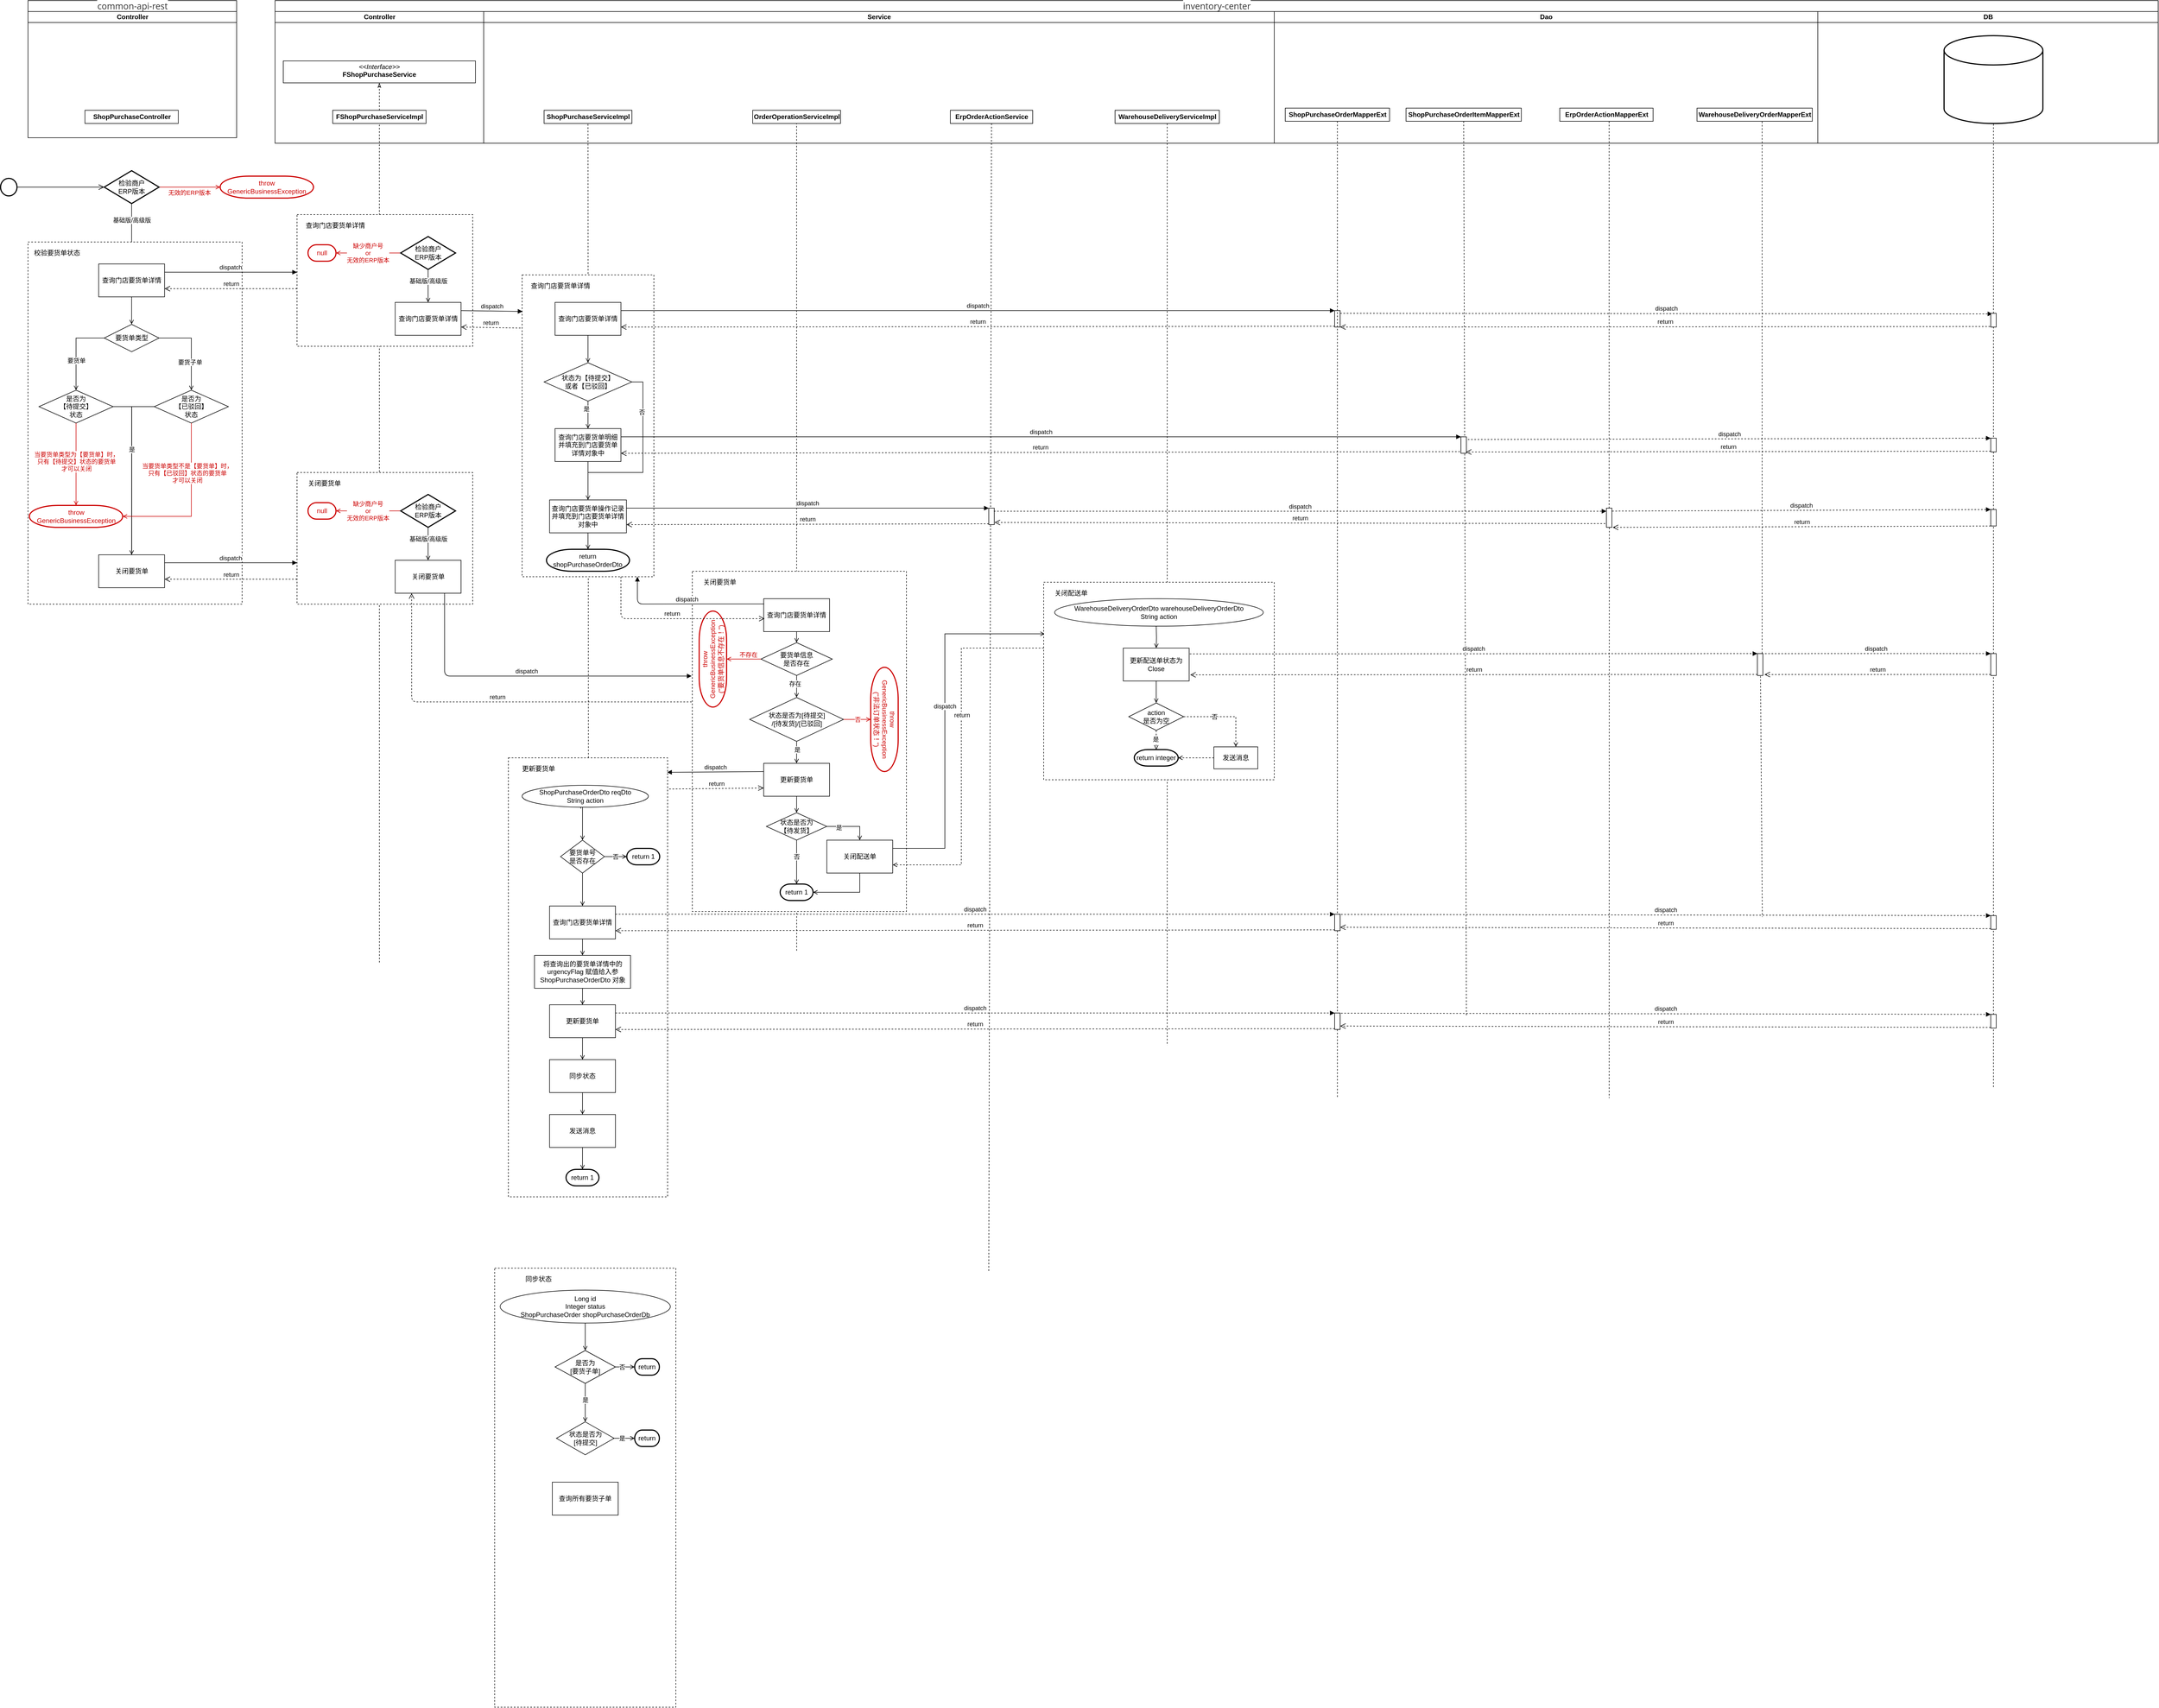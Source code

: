 <mxfile version="14.5.8" type="github">
  <diagram id="kgpKYQtTHZ0yAKxKKP6v" name="关闭要货单">
    <mxGraphModel dx="1185" dy="662" grid="1" gridSize="10" guides="1" tooltips="1" connect="1" arrows="1" fold="1" page="1" pageScale="1" pageWidth="850" pageHeight="1100" math="0" shadow="0">
      <root>
        <mxCell id="0" />
        <mxCell id="1" parent="0" />
        <mxCell id="xdQ87shJHs2RGg50tQHQ-284" style="edgeStyle=none;rounded=0;orthogonalLoop=1;jettySize=auto;html=1;dashed=1;endArrow=none;endFill=0;strokeColor=#000000;fontColor=#000000;" edge="1" parent="1" source="xdQ87shJHs2RGg50tQHQ-216">
          <mxGeometry relative="1" as="geometry">
            <mxPoint x="2175" y="2374.118" as="targetPoint" />
          </mxGeometry>
        </mxCell>
        <mxCell id="xdQ87shJHs2RGg50tQHQ-266" style="edgeStyle=none;rounded=0;orthogonalLoop=1;jettySize=auto;html=1;dashed=1;endArrow=none;endFill=0;strokeColor=#000000;fontColor=#000000;" edge="1" parent="1" source="xdQ87shJHs2RGg50tQHQ-250">
          <mxGeometry relative="1" as="geometry">
            <mxPoint x="1850" y="2787" as="targetPoint" />
          </mxGeometry>
        </mxCell>
        <mxCell id="xdQ87shJHs2RGg50tQHQ-257" style="edgeStyle=none;rounded=0;orthogonalLoop=1;jettySize=auto;html=1;dashed=1;endArrow=none;endFill=0;strokeColor=#000000;fontColor=#000000;exitX=0.5;exitY=1;exitDx=0;exitDy=0;" edge="1" parent="1" source="xdQ87shJHs2RGg50tQHQ-249">
          <mxGeometry relative="1" as="geometry">
            <mxPoint x="2720" y="2322" as="targetPoint" />
          </mxGeometry>
        </mxCell>
        <mxCell id="xdQ87shJHs2RGg50tQHQ-256" value="" style="endArrow=none;dashed=1;html=1;strokeColor=#000000;fontColor=#000000;entryX=0.5;entryY=1;entryDx=0;entryDy=0;entryPerimeter=0;" edge="1" parent="1" source="xdQ87shJHs2RGg50tQHQ-275" target="xdQ87shJHs2RGg50tQHQ-253">
          <mxGeometry width="50" height="50" relative="1" as="geometry">
            <mxPoint x="3680" y="1800" as="sourcePoint" />
            <mxPoint x="3680" y="670" as="targetPoint" />
          </mxGeometry>
        </mxCell>
        <mxCell id="xdQ87shJHs2RGg50tQHQ-252" style="rounded=0;orthogonalLoop=1;jettySize=auto;html=1;dashed=1;endArrow=none;endFill=0;strokeColor=#000000;fontColor=#000000;" edge="1" parent="1" source="xdQ87shJHs2RGg50tQHQ-295">
          <mxGeometry relative="1" as="geometry">
            <mxPoint x="2485" y="2470" as="targetPoint" />
            <Array as="points">
              <mxPoint x="2485" y="2210" />
            </Array>
          </mxGeometry>
        </mxCell>
        <mxCell id="xdQ87shJHs2RGg50tQHQ-159" value="" style="endArrow=none;dashed=1;html=1;strokeColor=#000000;fontColor=#000000;entryX=0.5;entryY=1;entryDx=0;entryDy=0;" edge="1" parent="1" target="xdQ87shJHs2RGg50tQHQ-263">
          <mxGeometry width="50" height="50" relative="1" as="geometry">
            <mxPoint x="740.11" y="2223.01" as="sourcePoint" />
            <mxPoint x="739.997" y="719.998" as="targetPoint" />
          </mxGeometry>
        </mxCell>
        <mxCell id="xdQ87shJHs2RGg50tQHQ-157" value="" style="endArrow=none;dashed=1;html=1;strokeColor=#000000;fontColor=#000000;entryX=0.5;entryY=1;entryDx=0;entryDy=0;" edge="1" parent="1" target="xdQ87shJHs2RGg50tQHQ-261">
          <mxGeometry width="50" height="50" relative="1" as="geometry">
            <mxPoint x="1500.11" y="2201.51" as="sourcePoint" />
            <mxPoint x="1500" y="740" as="targetPoint" />
          </mxGeometry>
        </mxCell>
        <mxCell id="xdQ87shJHs2RGg50tQHQ-156" value="" style="endArrow=none;dashed=1;html=1;strokeColor=#000000;fontColor=#000000;entryX=0.5;entryY=1;entryDx=0;entryDy=0;" edge="1" parent="1" target="xdQ87shJHs2RGg50tQHQ-262">
          <mxGeometry width="50" height="50" relative="1" as="geometry">
            <mxPoint x="1121" y="2204" as="sourcePoint" />
            <mxPoint x="1120.887" y="700.988" as="targetPoint" />
          </mxGeometry>
        </mxCell>
        <mxCell id="xdQ87shJHs2RGg50tQHQ-116" value="" style="endArrow=none;dashed=1;html=1;strokeColor=#000000;fontColor=#000000;entryX=0.5;entryY=1;entryDx=0;entryDy=0;entryPerimeter=0;" edge="1" parent="1" source="xdQ87shJHs2RGg50tQHQ-253" target="xdQ87shJHs2RGg50tQHQ-104">
          <mxGeometry width="50" height="50" relative="1" as="geometry">
            <mxPoint x="3680" y="1792" as="sourcePoint" />
            <mxPoint x="3720" y="790" as="targetPoint" />
          </mxGeometry>
        </mxCell>
        <mxCell id="xdQ87shJHs2RGg50tQHQ-101" value="" style="rounded=0;whiteSpace=wrap;html=1;dashed=1;" vertex="1" parent="1">
          <mxGeometry x="590" y="860" width="320" height="240" as="geometry" />
        </mxCell>
        <mxCell id="xdQ87shJHs2RGg50tQHQ-79" value="" style="rounded=0;whiteSpace=wrap;html=1;dashed=1;" vertex="1" parent="1">
          <mxGeometry x="1000" y="970" width="240" height="550" as="geometry" />
        </mxCell>
        <mxCell id="_y9LpxyYnaiCuJYHgKzP-1" value="&lt;span style=&quot;color: rgb(51 , 51 , 51) ; font-family: &amp;#34;open sans&amp;#34; , &amp;#34;clear sans&amp;#34; , &amp;#34;helvetica neue&amp;#34; , &amp;#34;helvetica&amp;#34; , &amp;#34;arial&amp;#34; , sans-serif ; font-size: 16px ; font-weight: 400 ; background-color: rgb(255 , 255 , 255)&quot;&gt;common-api-rest&lt;/span&gt;" style="swimlane;html=1;childLayout=stackLayout;resizeParent=1;resizeParentMax=0;startSize=20;" parent="1" vertex="1">
          <mxGeometry x="100" y="470" width="380" height="250" as="geometry" />
        </mxCell>
        <mxCell id="_y9LpxyYnaiCuJYHgKzP-2" value="Controller" style="swimlane;html=1;startSize=20;" parent="_y9LpxyYnaiCuJYHgKzP-1" vertex="1">
          <mxGeometry y="20" width="380" height="230" as="geometry" />
        </mxCell>
        <mxCell id="xdQ87shJHs2RGg50tQHQ-265" value="&lt;span style=&quot;font-weight: 700&quot;&gt;ShopPurchaseController&lt;/span&gt;" style="html=1;strokeColor=#000000;fillColor=#ffffff;fontColor=#000000;" vertex="1" parent="_y9LpxyYnaiCuJYHgKzP-2">
          <mxGeometry x="103.75" y="180" width="170" height="24" as="geometry" />
        </mxCell>
        <mxCell id="xdQ87shJHs2RGg50tQHQ-33" style="edgeStyle=orthogonalEdgeStyle;rounded=0;orthogonalLoop=1;jettySize=auto;html=1;endArrow=open;endFill=0;entryX=0;entryY=0.5;entryDx=0;entryDy=0;strokeColor=#CC0000;entryPerimeter=0;" edge="1" parent="1" source="_y9LpxyYnaiCuJYHgKzP-14" target="xdQ87shJHs2RGg50tQHQ-97">
          <mxGeometry relative="1" as="geometry">
            <mxPoint x="100" y="810" as="targetPoint" />
          </mxGeometry>
        </mxCell>
        <mxCell id="xdQ87shJHs2RGg50tQHQ-36" value="无效的ERP版本" style="edgeLabel;html=1;align=center;verticalAlign=middle;resizable=0;points=[];fontColor=#CC0000;" vertex="1" connectable="0" parent="xdQ87shJHs2RGg50tQHQ-33">
          <mxGeometry x="-0.177" y="-3" relative="1" as="geometry">
            <mxPoint x="9.25" y="7" as="offset" />
          </mxGeometry>
        </mxCell>
        <mxCell id="xdQ87shJHs2RGg50tQHQ-34" style="edgeStyle=orthogonalEdgeStyle;rounded=0;orthogonalLoop=1;jettySize=auto;html=1;endArrow=open;endFill=0;" edge="1" parent="1" source="_y9LpxyYnaiCuJYHgKzP-14" target="_y9LpxyYnaiCuJYHgKzP-19">
          <mxGeometry relative="1" as="geometry" />
        </mxCell>
        <mxCell id="xdQ87shJHs2RGg50tQHQ-35" value="基础版/高级版" style="edgeLabel;html=1;align=center;verticalAlign=middle;resizable=0;points=[];" vertex="1" connectable="0" parent="xdQ87shJHs2RGg50tQHQ-34">
          <mxGeometry x="-0.623" y="-1" relative="1" as="geometry">
            <mxPoint x="1" y="9" as="offset" />
          </mxGeometry>
        </mxCell>
        <mxCell id="_y9LpxyYnaiCuJYHgKzP-14" value="检验商户&lt;br&gt;ERP版本" style="strokeWidth=2;html=1;shape=mxgraph.flowchart.decision;whiteSpace=wrap;" parent="1" vertex="1">
          <mxGeometry x="238.75" y="780" width="100" height="60" as="geometry" />
        </mxCell>
        <mxCell id="_y9LpxyYnaiCuJYHgKzP-15" value="" style="rounded=0;whiteSpace=wrap;html=1;dashed=1;" parent="1" vertex="1">
          <mxGeometry x="100" y="910" width="390" height="660" as="geometry" />
        </mxCell>
        <mxCell id="_y9LpxyYnaiCuJYHgKzP-16" value="校验要货单状态" style="text;html=1;strokeColor=none;fillColor=none;align=center;verticalAlign=middle;whiteSpace=wrap;rounded=0;dashed=1;" parent="1" vertex="1">
          <mxGeometry x="107.5" y="920" width="90" height="20" as="geometry" />
        </mxCell>
        <mxCell id="xdQ87shJHs2RGg50tQHQ-37" style="edgeStyle=orthogonalEdgeStyle;rounded=0;orthogonalLoop=1;jettySize=auto;html=1;endArrow=open;endFill=0;" edge="1" parent="1" source="_y9LpxyYnaiCuJYHgKzP-19" target="_y9LpxyYnaiCuJYHgKzP-20">
          <mxGeometry relative="1" as="geometry" />
        </mxCell>
        <mxCell id="_y9LpxyYnaiCuJYHgKzP-19" value="查询门店要货单详情" style="rounded=0;whiteSpace=wrap;html=1;" parent="1" vertex="1">
          <mxGeometry x="228.75" y="950" width="120" height="60" as="geometry" />
        </mxCell>
        <mxCell id="_y9LpxyYnaiCuJYHgKzP-23" style="edgeStyle=orthogonalEdgeStyle;rounded=0;orthogonalLoop=1;jettySize=auto;html=1;entryX=0.5;entryY=0;entryDx=0;entryDy=0;endArrow=open;endFill=0;labelBackgroundColor=#ffffff;exitX=0;exitY=0.5;exitDx=0;exitDy=0;" parent="1" source="_y9LpxyYnaiCuJYHgKzP-20" target="_y9LpxyYnaiCuJYHgKzP-22" edge="1">
          <mxGeometry relative="1" as="geometry" />
        </mxCell>
        <mxCell id="_y9LpxyYnaiCuJYHgKzP-24" value="&lt;pre style=&quot;background-color: rgb(43 , 43 , 43) ; font-family: , monospace ; font-size: 9.8pt ; color: rgb(169 , 183 , 198)&quot;&gt;&lt;br&gt;&lt;/pre&gt;" style="edgeLabel;html=1;align=center;verticalAlign=middle;resizable=0;points=[];" parent="_y9LpxyYnaiCuJYHgKzP-23" vertex="1" connectable="0">
          <mxGeometry x="0.159" y="3" relative="1" as="geometry">
            <mxPoint as="offset" />
          </mxGeometry>
        </mxCell>
        <mxCell id="_y9LpxyYnaiCuJYHgKzP-29" value="要货单" style="edgeLabel;html=1;align=center;verticalAlign=middle;resizable=0;points=[];fontColor=#000000;" parent="_y9LpxyYnaiCuJYHgKzP-23" vertex="1" connectable="0">
          <mxGeometry x="-0.1" relative="1" as="geometry">
            <mxPoint y="26" as="offset" />
          </mxGeometry>
        </mxCell>
        <mxCell id="_y9LpxyYnaiCuJYHgKzP-27" style="edgeStyle=orthogonalEdgeStyle;rounded=0;orthogonalLoop=1;jettySize=auto;html=1;entryX=0.5;entryY=0;entryDx=0;entryDy=0;labelBackgroundColor=#ffffff;endArrow=open;endFill=0;strokeColor=#000000;fontColor=#000000;exitX=1;exitY=0.5;exitDx=0;exitDy=0;" parent="1" source="_y9LpxyYnaiCuJYHgKzP-20" target="xdQ87shJHs2RGg50tQHQ-1" edge="1">
          <mxGeometry relative="1" as="geometry">
            <Array as="points">
              <mxPoint x="398" y="1085" />
            </Array>
            <mxPoint x="350" y="1180" as="targetPoint" />
          </mxGeometry>
        </mxCell>
        <mxCell id="_y9LpxyYnaiCuJYHgKzP-28" value="要货子单" style="edgeLabel;html=1;align=center;verticalAlign=middle;resizable=0;points=[];fontColor=#000000;" parent="_y9LpxyYnaiCuJYHgKzP-27" vertex="1" connectable="0">
          <mxGeometry x="0.061" y="-2" relative="1" as="geometry">
            <mxPoint x="-0.5" y="21" as="offset" />
          </mxGeometry>
        </mxCell>
        <mxCell id="_y9LpxyYnaiCuJYHgKzP-20" value="要货单类型" style="rhombus;whiteSpace=wrap;html=1;fillColor=#ffffff;" parent="1" vertex="1">
          <mxGeometry x="238.75" y="1060" width="100" height="50" as="geometry" />
        </mxCell>
        <mxCell id="xdQ87shJHs2RGg50tQHQ-38" style="edgeStyle=orthogonalEdgeStyle;rounded=0;orthogonalLoop=1;jettySize=auto;html=1;entryX=0.5;entryY=0;entryDx=0;entryDy=0;endArrow=open;endFill=0;strokeColor=#000000;fontColor=#CC0000;" edge="1" parent="1" source="_y9LpxyYnaiCuJYHgKzP-22" target="xdQ87shJHs2RGg50tQHQ-103">
          <mxGeometry relative="1" as="geometry">
            <Array as="points">
              <mxPoint x="289" y="1210" />
            </Array>
          </mxGeometry>
        </mxCell>
        <mxCell id="_y9LpxyYnaiCuJYHgKzP-22" value="是否为&lt;br&gt;【待提交】&lt;br&gt;状态" style="rhombus;whiteSpace=wrap;html=1;fillColor=#ffffff;" parent="1" vertex="1">
          <mxGeometry x="120" y="1180" width="135" height="60" as="geometry" />
        </mxCell>
        <mxCell id="xdQ87shJHs2RGg50tQHQ-39" style="edgeStyle=orthogonalEdgeStyle;rounded=0;orthogonalLoop=1;jettySize=auto;html=1;endArrow=open;endFill=0;strokeColor=#000000;fontColor=#CC0000;entryX=0.5;entryY=0;entryDx=0;entryDy=0;exitX=0;exitY=0.5;exitDx=0;exitDy=0;" edge="1" parent="1" source="xdQ87shJHs2RGg50tQHQ-1" target="xdQ87shJHs2RGg50tQHQ-103">
          <mxGeometry relative="1" as="geometry">
            <mxPoint x="670" y="1050" as="targetPoint" />
            <Array as="points">
              <mxPoint x="289" y="1210" />
              <mxPoint x="289" y="1510" />
            </Array>
          </mxGeometry>
        </mxCell>
        <mxCell id="xdQ87shJHs2RGg50tQHQ-49" value="&lt;font color=&quot;#000000&quot;&gt;是&lt;/font&gt;" style="edgeLabel;html=1;align=center;verticalAlign=middle;resizable=0;points=[];fontColor=#CC0000;" vertex="1" connectable="0" parent="xdQ87shJHs2RGg50tQHQ-39">
          <mxGeometry x="-0.275" y="-1" relative="1" as="geometry">
            <mxPoint x="0.75" y="-16" as="offset" />
          </mxGeometry>
        </mxCell>
        <mxCell id="xdQ87shJHs2RGg50tQHQ-1" value="是否为&lt;br&gt;【已驳回】&lt;br&gt;状态" style="rhombus;whiteSpace=wrap;html=1;fillColor=#ffffff;" vertex="1" parent="1">
          <mxGeometry x="330" y="1180" width="135" height="60" as="geometry" />
        </mxCell>
        <mxCell id="xdQ87shJHs2RGg50tQHQ-2" value="&lt;span style=&quot;color: rgb(51 , 51 , 51) ; font-family: &amp;#34;open sans&amp;#34; , &amp;#34;clear sans&amp;#34; , &amp;#34;helvetica neue&amp;#34; , &amp;#34;helvetica&amp;#34; , &amp;#34;arial&amp;#34; , sans-serif ; font-size: 16px ; font-weight: 400 ; background-color: rgb(255 , 255 , 255)&quot;&gt;inventory-center&lt;/span&gt;" style="swimlane;html=1;childLayout=stackLayout;resizeParent=1;resizeParentMax=0;startSize=20;" vertex="1" parent="1">
          <mxGeometry x="550" y="470" width="3430" height="260" as="geometry" />
        </mxCell>
        <mxCell id="xdQ87shJHs2RGg50tQHQ-3" value="Controller" style="swimlane;html=1;startSize=20;" vertex="1" parent="xdQ87shJHs2RGg50tQHQ-2">
          <mxGeometry y="20" width="380" height="240" as="geometry" />
        </mxCell>
        <mxCell id="xdQ87shJHs2RGg50tQHQ-16" value="&lt;p style=&quot;margin: 0px ; margin-top: 4px ; text-align: center&quot;&gt;&lt;i&gt;&amp;lt;&amp;lt;Interface&amp;gt;&amp;gt;&lt;/i&gt;&lt;br&gt;&lt;span style=&quot;font-weight: 700&quot;&gt;FShopPurchaseService&lt;/span&gt;&lt;/p&gt;" style="verticalAlign=top;align=left;overflow=fill;fontSize=12;fontFamily=Helvetica;html=1;" vertex="1" parent="xdQ87shJHs2RGg50tQHQ-3">
          <mxGeometry x="15" y="90" width="350" height="40" as="geometry" />
        </mxCell>
        <mxCell id="xdQ87shJHs2RGg50tQHQ-21" value="" style="endArrow=classicThin;dashed=1;html=1;entryX=0.5;entryY=1;entryDx=0;entryDy=0;endFill=0;exitX=0.5;exitY=0;exitDx=0;exitDy=0;" edge="1" parent="xdQ87shJHs2RGg50tQHQ-3" source="xdQ87shJHs2RGg50tQHQ-263" target="xdQ87shJHs2RGg50tQHQ-16">
          <mxGeometry width="50" height="50" relative="1" as="geometry">
            <mxPoint x="190" y="150" as="sourcePoint" />
            <mxPoint x="183" y="110" as="targetPoint" />
          </mxGeometry>
        </mxCell>
        <mxCell id="xdQ87shJHs2RGg50tQHQ-263" value="&lt;b&gt;FShopPurchaseServiceImpl&lt;/b&gt;" style="html=1;strokeColor=#000000;fillColor=#ffffff;fontColor=#000000;" vertex="1" parent="xdQ87shJHs2RGg50tQHQ-3">
          <mxGeometry x="105" y="180" width="170" height="24" as="geometry" />
        </mxCell>
        <mxCell id="xdQ87shJHs2RGg50tQHQ-10" value="Service" style="swimlane;html=1;startSize=20;" vertex="1" parent="xdQ87shJHs2RGg50tQHQ-2">
          <mxGeometry x="380" y="20" width="1440" height="240" as="geometry" />
        </mxCell>
        <mxCell id="xdQ87shJHs2RGg50tQHQ-216" value="&lt;span style=&quot;font-weight: 700&quot;&gt;WarehouseDeliveryServiceImpl&lt;/span&gt;" style="html=1;strokeColor=#000000;fillColor=#ffffff;fontColor=#000000;" vertex="1" parent="xdQ87shJHs2RGg50tQHQ-10">
          <mxGeometry x="1150" y="180" width="190" height="24" as="geometry" />
        </mxCell>
        <mxCell id="xdQ87shJHs2RGg50tQHQ-250" value="&lt;b&gt;ErpOrderActionService&lt;/b&gt;" style="html=1;strokeColor=#000000;fillColor=#ffffff;fontColor=#000000;" vertex="1" parent="xdQ87shJHs2RGg50tQHQ-10">
          <mxGeometry x="850" y="180" width="150" height="24" as="geometry" />
        </mxCell>
        <mxCell id="xdQ87shJHs2RGg50tQHQ-261" value="&lt;b&gt;OrderOperationServiceImpl&lt;/b&gt;" style="html=1;strokeColor=#000000;fillColor=#ffffff;fontColor=#000000;" vertex="1" parent="xdQ87shJHs2RGg50tQHQ-10">
          <mxGeometry x="490" y="180" width="160" height="24" as="geometry" />
        </mxCell>
        <mxCell id="xdQ87shJHs2RGg50tQHQ-262" value="&lt;b&gt;ShopPurchaseServiceImpl&lt;/b&gt;" style="html=1;strokeColor=#000000;fillColor=#ffffff;fontColor=#000000;" vertex="1" parent="xdQ87shJHs2RGg50tQHQ-10">
          <mxGeometry x="110" y="180" width="160" height="24" as="geometry" />
        </mxCell>
        <mxCell id="xdQ87shJHs2RGg50tQHQ-236" value="Dao" style="swimlane;html=1;startSize=20;" vertex="1" parent="xdQ87shJHs2RGg50tQHQ-2">
          <mxGeometry x="1820" y="20" width="990" height="240" as="geometry" />
        </mxCell>
        <mxCell id="xdQ87shJHs2RGg50tQHQ-245" value="&lt;b&gt;WarehouseDeliveryOrderMapperExt&lt;/b&gt;" style="html=1;strokeColor=#000000;fillColor=#ffffff;fontColor=#000000;" vertex="1" parent="xdQ87shJHs2RGg50tQHQ-236">
          <mxGeometry x="770" y="176" width="210" height="24" as="geometry" />
        </mxCell>
        <mxCell id="xdQ87shJHs2RGg50tQHQ-246" value="&lt;b&gt;ShopPurchaseOrderMapperExt&lt;/b&gt;" style="html=1;strokeColor=#000000;fillColor=#ffffff;fontColor=#000000;" vertex="1" parent="xdQ87shJHs2RGg50tQHQ-236">
          <mxGeometry x="20" y="176" width="190" height="24" as="geometry" />
        </mxCell>
        <mxCell id="xdQ87shJHs2RGg50tQHQ-249" value="&lt;b&gt;ShopPurchaseOrderItemMapperExt&lt;/b&gt;" style="html=1;strokeColor=#000000;fillColor=#ffffff;fontColor=#000000;" vertex="1" parent="xdQ87shJHs2RGg50tQHQ-236">
          <mxGeometry x="240" y="176" width="210" height="24" as="geometry" />
        </mxCell>
        <mxCell id="xdQ87shJHs2RGg50tQHQ-251" value="&lt;b&gt;ErpOrderActionMapperExt&lt;/b&gt;" style="html=1;strokeColor=#000000;fillColor=#ffffff;fontColor=#000000;" vertex="1" parent="xdQ87shJHs2RGg50tQHQ-236">
          <mxGeometry x="520" y="176" width="170" height="24" as="geometry" />
        </mxCell>
        <mxCell id="xdQ87shJHs2RGg50tQHQ-279" value="DB" style="swimlane;html=1;startSize=20;" vertex="1" parent="xdQ87shJHs2RGg50tQHQ-2">
          <mxGeometry x="2810" y="20" width="620" height="240" as="geometry" />
        </mxCell>
        <mxCell id="xdQ87shJHs2RGg50tQHQ-104" value="" style="strokeWidth=2;html=1;shape=mxgraph.flowchart.database;whiteSpace=wrap;fontColor=#000000;" vertex="1" parent="xdQ87shJHs2RGg50tQHQ-279">
          <mxGeometry x="230" y="44" width="180" height="160" as="geometry" />
        </mxCell>
        <mxCell id="xdQ87shJHs2RGg50tQHQ-32" value="" style="edgeStyle=orthogonalEdgeStyle;html=1;verticalAlign=bottom;endArrow=open;endSize=8;endFill=0;exitX=1;exitY=0.5;exitDx=0;exitDy=0;exitPerimeter=0;entryX=0;entryY=0.5;entryDx=0;entryDy=0;entryPerimeter=0;" edge="1" source="xdQ87shJHs2RGg50tQHQ-99" parent="1" target="_y9LpxyYnaiCuJYHgKzP-14">
          <mxGeometry relative="1" as="geometry">
            <mxPoint x="100" y="645" as="targetPoint" />
            <mxPoint x="40" y="645" as="sourcePoint" />
          </mxGeometry>
        </mxCell>
        <mxCell id="xdQ87shJHs2RGg50tQHQ-42" style="edgeStyle=orthogonalEdgeStyle;rounded=0;orthogonalLoop=1;jettySize=auto;html=1;endArrow=open;endFill=0;entryX=0.5;entryY=0;entryDx=0;entryDy=0;strokeColor=#CC0000;exitX=0.5;exitY=1;exitDx=0;exitDy=0;entryPerimeter=0;" edge="1" parent="1" target="xdQ87shJHs2RGg50tQHQ-98" source="_y9LpxyYnaiCuJYHgKzP-22">
          <mxGeometry relative="1" as="geometry">
            <mxPoint x="330" y="1455" as="sourcePoint" />
            <mxPoint x="212.5" y="1440" as="targetPoint" />
          </mxGeometry>
        </mxCell>
        <mxCell id="xdQ87shJHs2RGg50tQHQ-43" value="当要货单类型为【要货单】时，&lt;br&gt;只有【待提交】状态的要货单&lt;br&gt;才可以关闭" style="edgeLabel;html=1;align=center;verticalAlign=middle;resizable=0;points=[];fontColor=#CC0000;" vertex="1" connectable="0" parent="xdQ87shJHs2RGg50tQHQ-42">
          <mxGeometry x="-0.177" y="-3" relative="1" as="geometry">
            <mxPoint x="3" y="8" as="offset" />
          </mxGeometry>
        </mxCell>
        <mxCell id="xdQ87shJHs2RGg50tQHQ-45" style="edgeStyle=orthogonalEdgeStyle;rounded=0;orthogonalLoop=1;jettySize=auto;html=1;endArrow=open;endFill=0;entryX=1;entryY=0.5;entryDx=0;entryDy=0;strokeColor=#CC0000;exitX=0.5;exitY=1;exitDx=0;exitDy=0;entryPerimeter=0;" edge="1" parent="1" target="xdQ87shJHs2RGg50tQHQ-98" source="xdQ87shJHs2RGg50tQHQ-1">
          <mxGeometry relative="1" as="geometry">
            <mxPoint x="648.75" y="1455" as="sourcePoint" />
            <mxPoint x="367.5" y="1440" as="targetPoint" />
            <Array as="points">
              <mxPoint x="398" y="1410" />
            </Array>
          </mxGeometry>
        </mxCell>
        <mxCell id="xdQ87shJHs2RGg50tQHQ-46" value="当要货单类型不是【要货单】时，&lt;br&gt;只有【已驳回】状态的要货单&lt;br&gt;才可以关闭" style="edgeLabel;html=1;align=center;verticalAlign=middle;resizable=0;points=[];fontColor=#CC0000;" vertex="1" connectable="0" parent="xdQ87shJHs2RGg50tQHQ-45">
          <mxGeometry x="-0.177" y="-3" relative="1" as="geometry">
            <mxPoint x="-4.5" y="-31" as="offset" />
          </mxGeometry>
        </mxCell>
        <mxCell id="xdQ87shJHs2RGg50tQHQ-56" style="edgeStyle=orthogonalEdgeStyle;rounded=0;orthogonalLoop=1;jettySize=auto;html=1;endArrow=open;endFill=0;entryX=1;entryY=0.5;entryDx=0;entryDy=0;strokeColor=#CC0000;entryPerimeter=0;" edge="1" parent="1" source="xdQ87shJHs2RGg50tQHQ-60" target="xdQ87shJHs2RGg50tQHQ-95">
          <mxGeometry relative="1" as="geometry">
            <mxPoint x="610" y="930" as="targetPoint" />
          </mxGeometry>
        </mxCell>
        <mxCell id="xdQ87shJHs2RGg50tQHQ-57" value="缺少商户号&lt;br&gt;or&lt;br&gt;无效的ERP版本" style="edgeLabel;html=1;align=center;verticalAlign=middle;resizable=0;points=[];fontColor=#CC0000;" vertex="1" connectable="0" parent="xdQ87shJHs2RGg50tQHQ-56">
          <mxGeometry x="-0.177" y="-3" relative="1" as="geometry">
            <mxPoint x="-11.75" y="3" as="offset" />
          </mxGeometry>
        </mxCell>
        <mxCell id="xdQ87shJHs2RGg50tQHQ-58" style="edgeStyle=orthogonalEdgeStyle;rounded=0;orthogonalLoop=1;jettySize=auto;html=1;endArrow=open;endFill=0;entryX=0.5;entryY=0;entryDx=0;entryDy=0;" edge="1" parent="1" source="xdQ87shJHs2RGg50tQHQ-60" target="xdQ87shJHs2RGg50tQHQ-94">
          <mxGeometry relative="1" as="geometry">
            <mxPoint x="828.75" y="1070" as="targetPoint" />
          </mxGeometry>
        </mxCell>
        <mxCell id="xdQ87shJHs2RGg50tQHQ-59" value="基础版/高级版" style="edgeLabel;html=1;align=center;verticalAlign=middle;resizable=0;points=[];" vertex="1" connectable="0" parent="xdQ87shJHs2RGg50tQHQ-58">
          <mxGeometry x="-0.623" y="-1" relative="1" as="geometry">
            <mxPoint x="1" y="9" as="offset" />
          </mxGeometry>
        </mxCell>
        <mxCell id="xdQ87shJHs2RGg50tQHQ-60" value="检验商户&lt;br&gt;ERP版本" style="strokeWidth=2;html=1;shape=mxgraph.flowchart.decision;whiteSpace=wrap;" vertex="1" parent="1">
          <mxGeometry x="778.75" y="900" width="100" height="60" as="geometry" />
        </mxCell>
        <mxCell id="xdQ87shJHs2RGg50tQHQ-73" style="edgeStyle=orthogonalEdgeStyle;rounded=0;orthogonalLoop=1;jettySize=auto;html=1;endArrow=open;endFill=0;strokeColor=#000000;fontColor=#CC0000;" edge="1" parent="1" source="xdQ87shJHs2RGg50tQHQ-69" target="xdQ87shJHs2RGg50tQHQ-70">
          <mxGeometry relative="1" as="geometry" />
        </mxCell>
        <mxCell id="xdQ87shJHs2RGg50tQHQ-69" value="&lt;font color=&quot;#000000&quot;&gt;查询门店要货单详情&lt;/font&gt;" style="rounded=0;whiteSpace=wrap;html=1;fontColor=#CC0000;" vertex="1" parent="1">
          <mxGeometry x="1060" y="1020" width="120" height="60" as="geometry" />
        </mxCell>
        <mxCell id="xdQ87shJHs2RGg50tQHQ-74" style="edgeStyle=orthogonalEdgeStyle;rounded=0;orthogonalLoop=1;jettySize=auto;html=1;endArrow=open;endFill=0;strokeColor=#000000;fontColor=#CC0000;" edge="1" parent="1" source="xdQ87shJHs2RGg50tQHQ-70" target="xdQ87shJHs2RGg50tQHQ-71">
          <mxGeometry relative="1" as="geometry" />
        </mxCell>
        <mxCell id="xdQ87shJHs2RGg50tQHQ-77" value="&lt;font&gt;是&lt;/font&gt;" style="edgeLabel;html=1;align=center;verticalAlign=middle;resizable=0;points=[];" vertex="1" connectable="0" parent="xdQ87shJHs2RGg50tQHQ-74">
          <mxGeometry x="-0.45" y="-3" relative="1" as="geometry">
            <mxPoint as="offset" />
          </mxGeometry>
        </mxCell>
        <mxCell id="xdQ87shJHs2RGg50tQHQ-75" style="edgeStyle=orthogonalEdgeStyle;rounded=0;orthogonalLoop=1;jettySize=auto;html=1;exitX=1;exitY=0.5;exitDx=0;exitDy=0;endArrow=open;endFill=0;strokeColor=#000000;fontColor=#CC0000;" edge="1" parent="1" source="xdQ87shJHs2RGg50tQHQ-70" target="xdQ87shJHs2RGg50tQHQ-72">
          <mxGeometry relative="1" as="geometry">
            <Array as="points">
              <mxPoint x="1220" y="1165" />
              <mxPoint x="1220" y="1330" />
              <mxPoint x="1120" y="1330" />
            </Array>
          </mxGeometry>
        </mxCell>
        <mxCell id="xdQ87shJHs2RGg50tQHQ-78" value="否" style="edgeLabel;html=1;align=center;verticalAlign=middle;resizable=0;points=[];fontColor=#000000;" vertex="1" connectable="0" parent="xdQ87shJHs2RGg50tQHQ-75">
          <mxGeometry x="-0.556" y="-2" relative="1" as="geometry">
            <mxPoint as="offset" />
          </mxGeometry>
        </mxCell>
        <mxCell id="xdQ87shJHs2RGg50tQHQ-70" value="&lt;font color=&quot;#000000&quot;&gt;状态为【待提交】&lt;br&gt;或者【已驳回】&lt;/font&gt;" style="rhombus;whiteSpace=wrap;html=1;fontColor=#CC0000;" vertex="1" parent="1">
          <mxGeometry x="1040" y="1130" width="160" height="70" as="geometry" />
        </mxCell>
        <mxCell id="xdQ87shJHs2RGg50tQHQ-76" style="edgeStyle=orthogonalEdgeStyle;rounded=0;orthogonalLoop=1;jettySize=auto;html=1;endArrow=open;endFill=0;strokeColor=#000000;fontColor=#CC0000;" edge="1" parent="1" source="xdQ87shJHs2RGg50tQHQ-71">
          <mxGeometry relative="1" as="geometry">
            <mxPoint x="1120" y="1470" as="targetPoint" />
          </mxGeometry>
        </mxCell>
        <mxCell id="xdQ87shJHs2RGg50tQHQ-71" value="&lt;font color=&quot;#000000&quot;&gt;查询门店要货单明细&lt;br&gt;并填充到门店要货单详情对象中&lt;br&gt;&lt;/font&gt;" style="rounded=0;whiteSpace=wrap;html=1;fontColor=#CC0000;" vertex="1" parent="1">
          <mxGeometry x="1060" y="1250" width="120" height="60" as="geometry" />
        </mxCell>
        <mxCell id="xdQ87shJHs2RGg50tQHQ-72" value="&lt;font color=&quot;#000000&quot;&gt;查询门店要货单操作记录&lt;br&gt;并填充到门店要货单详情对象中&lt;br&gt;&lt;/font&gt;" style="rounded=0;whiteSpace=wrap;html=1;fontColor=#CC0000;" vertex="1" parent="1">
          <mxGeometry x="1050" y="1380" width="140" height="60" as="geometry" />
        </mxCell>
        <mxCell id="xdQ87shJHs2RGg50tQHQ-81" value="查询门店要货单详情" style="text;html=1;strokeColor=none;fillColor=none;align=center;verticalAlign=middle;whiteSpace=wrap;rounded=0;fontColor=#000000;" vertex="1" parent="1">
          <mxGeometry x="1010" y="980" width="120" height="20" as="geometry" />
        </mxCell>
        <mxCell id="xdQ87shJHs2RGg50tQHQ-86" value="dispatch" style="html=1;verticalAlign=bottom;endArrow=block;strokeColor=#000000;fontColor=#000000;exitX=1;exitY=0.25;exitDx=0;exitDy=0;" edge="1" parent="1" source="_y9LpxyYnaiCuJYHgKzP-19">
          <mxGeometry relative="1" as="geometry">
            <mxPoint x="510" y="840" as="sourcePoint" />
            <mxPoint x="590" y="965" as="targetPoint" />
          </mxGeometry>
        </mxCell>
        <mxCell id="xdQ87shJHs2RGg50tQHQ-87" value="return" style="html=1;verticalAlign=bottom;endArrow=open;dashed=1;endSize=8;strokeColor=#000000;fontColor=#000000;entryX=1;entryY=0.75;entryDx=0;entryDy=0;" edge="1" parent="1" target="_y9LpxyYnaiCuJYHgKzP-19">
          <mxGeometry relative="1" as="geometry">
            <mxPoint x="510" y="916" as="targetPoint" />
            <mxPoint x="590" y="995" as="sourcePoint" />
          </mxGeometry>
        </mxCell>
        <mxCell id="xdQ87shJHs2RGg50tQHQ-92" value="dispatch" style="html=1;verticalAlign=bottom;endArrow=block;strokeColor=#000000;fontColor=#000000;exitX=1;exitY=0.25;exitDx=0;exitDy=0;entryX=0.003;entryY=0.121;entryDx=0;entryDy=0;entryPerimeter=0;" edge="1" parent="1" source="xdQ87shJHs2RGg50tQHQ-94" target="xdQ87shJHs2RGg50tQHQ-79">
          <mxGeometry relative="1" as="geometry">
            <mxPoint x="930" y="1036" as="sourcePoint" />
            <mxPoint x="997" y="1036" as="targetPoint" />
          </mxGeometry>
        </mxCell>
        <mxCell id="xdQ87shJHs2RGg50tQHQ-93" value="return" style="html=1;verticalAlign=bottom;endArrow=open;dashed=1;endSize=8;strokeColor=#000000;fontColor=#000000;exitX=-0.012;exitY=0.176;exitDx=0;exitDy=0;exitPerimeter=0;entryX=1;entryY=0.75;entryDx=0;entryDy=0;" edge="1" parent="1" source="xdQ87shJHs2RGg50tQHQ-79" target="xdQ87shJHs2RGg50tQHQ-94">
          <mxGeometry relative="1" as="geometry">
            <mxPoint x="780" y="995" as="targetPoint" />
            <mxPoint x="960" y="995" as="sourcePoint" />
          </mxGeometry>
        </mxCell>
        <mxCell id="xdQ87shJHs2RGg50tQHQ-94" value="查询门店要货单详情" style="rounded=0;whiteSpace=wrap;html=1;" vertex="1" parent="1">
          <mxGeometry x="768.75" y="1020" width="120" height="60" as="geometry" />
        </mxCell>
        <mxCell id="xdQ87shJHs2RGg50tQHQ-95" value="&lt;font color=&quot;#cc0000&quot;&gt;null&lt;/font&gt;" style="strokeWidth=2;html=1;shape=mxgraph.flowchart.terminator;whiteSpace=wrap;fontColor=#000000;strokeColor=#CC0000;" vertex="1" parent="1">
          <mxGeometry x="610" y="915" width="51" height="30" as="geometry" />
        </mxCell>
        <mxCell id="xdQ87shJHs2RGg50tQHQ-97" value="&lt;font color=&quot;#cc0000&quot;&gt;throw&lt;br&gt;GenericBusinessException&lt;br&gt;&lt;/font&gt;" style="strokeWidth=2;html=1;shape=mxgraph.flowchart.terminator;whiteSpace=wrap;fontColor=#000000;strokeColor=#CC0000;" vertex="1" parent="1">
          <mxGeometry x="450" y="790" width="170" height="40" as="geometry" />
        </mxCell>
        <mxCell id="xdQ87shJHs2RGg50tQHQ-98" value="&lt;font color=&quot;#cc0000&quot;&gt;throw&lt;br&gt;GenericBusinessException&lt;br&gt;&lt;/font&gt;" style="strokeWidth=2;html=1;shape=mxgraph.flowchart.terminator;whiteSpace=wrap;fontColor=#000000;strokeColor=#CC0000;" vertex="1" parent="1">
          <mxGeometry x="102.5" y="1390" width="170" height="40" as="geometry" />
        </mxCell>
        <mxCell id="xdQ87shJHs2RGg50tQHQ-99" value="" style="strokeWidth=2;html=1;shape=mxgraph.flowchart.start_2;whiteSpace=wrap;fontColor=#000000;" vertex="1" parent="1">
          <mxGeometry x="50" y="794" width="30" height="32" as="geometry" />
        </mxCell>
        <mxCell id="xdQ87shJHs2RGg50tQHQ-102" value="查询门店要货单详情" style="text;html=1;strokeColor=none;fillColor=none;align=center;verticalAlign=middle;whiteSpace=wrap;rounded=0;fontColor=#000000;" vertex="1" parent="1">
          <mxGeometry x="600" y="870" width="120" height="20" as="geometry" />
        </mxCell>
        <mxCell id="xdQ87shJHs2RGg50tQHQ-103" value="关闭要货单" style="rounded=0;whiteSpace=wrap;html=1;" vertex="1" parent="1">
          <mxGeometry x="228.75" y="1480" width="120" height="60" as="geometry" />
        </mxCell>
        <mxCell id="xdQ87shJHs2RGg50tQHQ-111" value="" style="html=1;points=[];perimeter=orthogonalPerimeter;fontColor=#000000;" vertex="1" parent="1">
          <mxGeometry x="2480" y="1035" width="10" height="30" as="geometry" />
        </mxCell>
        <mxCell id="xdQ87shJHs2RGg50tQHQ-112" value="dispatch" style="html=1;verticalAlign=bottom;endArrow=block;entryX=0;entryY=0;strokeColor=#000000;fontColor=#000000;exitX=1;exitY=0.25;exitDx=0;exitDy=0;" edge="1" target="xdQ87shJHs2RGg50tQHQ-111" parent="1" source="xdQ87shJHs2RGg50tQHQ-69">
          <mxGeometry relative="1" as="geometry">
            <mxPoint x="2095" y="990" as="sourcePoint" />
          </mxGeometry>
        </mxCell>
        <mxCell id="xdQ87shJHs2RGg50tQHQ-113" value="return" style="html=1;verticalAlign=bottom;endArrow=open;dashed=1;endSize=8;exitX=0;exitY=0.95;strokeColor=#000000;fontColor=#000000;entryX=1;entryY=0.75;entryDx=0;entryDy=0;" edge="1" source="xdQ87shJHs2RGg50tQHQ-111" parent="1" target="xdQ87shJHs2RGg50tQHQ-69">
          <mxGeometry relative="1" as="geometry">
            <mxPoint x="2095" y="1066" as="targetPoint" />
          </mxGeometry>
        </mxCell>
        <mxCell id="xdQ87shJHs2RGg50tQHQ-118" value="dispatch" style="html=1;verticalAlign=bottom;endArrow=block;entryX=0;entryY=0;strokeColor=#000000;fontColor=#000000;exitX=1;exitY=0.25;exitDx=0;exitDy=0;" edge="1" target="xdQ87shJHs2RGg50tQHQ-117" parent="1" source="xdQ87shJHs2RGg50tQHQ-71">
          <mxGeometry relative="1" as="geometry">
            <mxPoint x="1190" y="1265" as="sourcePoint" />
          </mxGeometry>
        </mxCell>
        <mxCell id="xdQ87shJHs2RGg50tQHQ-119" value="return" style="html=1;verticalAlign=bottom;endArrow=open;dashed=1;endSize=8;strokeColor=#000000;fontColor=#000000;entryX=1;entryY=0.75;entryDx=0;entryDy=0;exitX=-0.176;exitY=0.9;exitDx=0;exitDy=0;exitPerimeter=0;" edge="1" source="xdQ87shJHs2RGg50tQHQ-117" parent="1" target="xdQ87shJHs2RGg50tQHQ-71">
          <mxGeometry relative="1" as="geometry">
            <mxPoint x="1190" y="1295" as="targetPoint" />
            <mxPoint x="2690" y="1295" as="sourcePoint" />
          </mxGeometry>
        </mxCell>
        <mxCell id="xdQ87shJHs2RGg50tQHQ-117" value="" style="html=1;points=[];perimeter=orthogonalPerimeter;strokeColor=#000000;fontColor=#000000;" vertex="1" parent="1">
          <mxGeometry x="2710" y="1265" width="10" height="30" as="geometry" />
        </mxCell>
        <mxCell id="xdQ87shJHs2RGg50tQHQ-122" value="dispatch" style="html=1;verticalAlign=bottom;endArrow=block;entryX=0;entryY=0;strokeColor=#000000;fontColor=#000000;exitX=1;exitY=0.25;exitDx=0;exitDy=0;" edge="1" target="xdQ87shJHs2RGg50tQHQ-121" parent="1" source="xdQ87shJHs2RGg50tQHQ-72">
          <mxGeometry relative="1" as="geometry">
            <mxPoint x="1220" y="1395" as="sourcePoint" />
          </mxGeometry>
        </mxCell>
        <mxCell id="xdQ87shJHs2RGg50tQHQ-123" value="return" style="html=1;verticalAlign=bottom;endArrow=open;dashed=1;endSize=8;exitX=0;exitY=0.95;strokeColor=#000000;fontColor=#000000;entryX=1;entryY=0.75;entryDx=0;entryDy=0;" edge="1" source="xdQ87shJHs2RGg50tQHQ-121" parent="1" target="xdQ87shJHs2RGg50tQHQ-72">
          <mxGeometry relative="1" as="geometry">
            <mxPoint x="1220" y="1425" as="targetPoint" />
          </mxGeometry>
        </mxCell>
        <mxCell id="xdQ87shJHs2RGg50tQHQ-121" value="" style="html=1;points=[];perimeter=orthogonalPerimeter;strokeColor=#000000;fontColor=#000000;" vertex="1" parent="1">
          <mxGeometry x="1850" y="1395" width="10" height="30" as="geometry" />
        </mxCell>
        <mxCell id="xdQ87shJHs2RGg50tQHQ-126" value="return&lt;br&gt;shopPurchaseOrderDto" style="strokeWidth=2;html=1;shape=mxgraph.flowchart.terminator;whiteSpace=wrap;fontColor=#000000;" vertex="1" parent="1">
          <mxGeometry x="1044.37" y="1470" width="151.25" height="40" as="geometry" />
        </mxCell>
        <mxCell id="xdQ87shJHs2RGg50tQHQ-127" value="" style="rounded=0;whiteSpace=wrap;html=1;dashed=1;" vertex="1" parent="1">
          <mxGeometry x="590" y="1330" width="320" height="240" as="geometry" />
        </mxCell>
        <mxCell id="xdQ87shJHs2RGg50tQHQ-128" style="edgeStyle=orthogonalEdgeStyle;rounded=0;orthogonalLoop=1;jettySize=auto;html=1;endArrow=open;endFill=0;entryX=1;entryY=0.5;entryDx=0;entryDy=0;strokeColor=#CC0000;entryPerimeter=0;" edge="1" source="xdQ87shJHs2RGg50tQHQ-132" target="xdQ87shJHs2RGg50tQHQ-134" parent="1">
          <mxGeometry relative="1" as="geometry">
            <mxPoint x="610" y="1400" as="targetPoint" />
          </mxGeometry>
        </mxCell>
        <mxCell id="xdQ87shJHs2RGg50tQHQ-129" value="缺少商户号&lt;br&gt;or&lt;br&gt;无效的ERP版本" style="edgeLabel;html=1;align=center;verticalAlign=middle;resizable=0;points=[];fontColor=#CC0000;" vertex="1" connectable="0" parent="xdQ87shJHs2RGg50tQHQ-128">
          <mxGeometry x="-0.177" y="-3" relative="1" as="geometry">
            <mxPoint x="-11.75" y="3" as="offset" />
          </mxGeometry>
        </mxCell>
        <mxCell id="xdQ87shJHs2RGg50tQHQ-130" style="edgeStyle=orthogonalEdgeStyle;rounded=0;orthogonalLoop=1;jettySize=auto;html=1;endArrow=open;endFill=0;entryX=0.5;entryY=0;entryDx=0;entryDy=0;" edge="1" source="xdQ87shJHs2RGg50tQHQ-132" target="xdQ87shJHs2RGg50tQHQ-133" parent="1">
          <mxGeometry relative="1" as="geometry">
            <mxPoint x="828.75" y="1540" as="targetPoint" />
          </mxGeometry>
        </mxCell>
        <mxCell id="xdQ87shJHs2RGg50tQHQ-131" value="基础版/高级版" style="edgeLabel;html=1;align=center;verticalAlign=middle;resizable=0;points=[];" vertex="1" connectable="0" parent="xdQ87shJHs2RGg50tQHQ-130">
          <mxGeometry x="-0.623" y="-1" relative="1" as="geometry">
            <mxPoint x="1" y="9" as="offset" />
          </mxGeometry>
        </mxCell>
        <mxCell id="xdQ87shJHs2RGg50tQHQ-132" value="检验商户&lt;br&gt;ERP版本" style="strokeWidth=2;html=1;shape=mxgraph.flowchart.decision;whiteSpace=wrap;" vertex="1" parent="1">
          <mxGeometry x="778.75" y="1370" width="100" height="60" as="geometry" />
        </mxCell>
        <mxCell id="xdQ87shJHs2RGg50tQHQ-133" value="关闭要货单" style="rounded=0;whiteSpace=wrap;html=1;" vertex="1" parent="1">
          <mxGeometry x="768.75" y="1490" width="120" height="60" as="geometry" />
        </mxCell>
        <mxCell id="xdQ87shJHs2RGg50tQHQ-134" value="&lt;font color=&quot;#cc0000&quot;&gt;null&lt;/font&gt;" style="strokeWidth=2;html=1;shape=mxgraph.flowchart.terminator;whiteSpace=wrap;fontColor=#000000;strokeColor=#CC0000;" vertex="1" parent="1">
          <mxGeometry x="610" y="1385" width="51" height="30" as="geometry" />
        </mxCell>
        <mxCell id="xdQ87shJHs2RGg50tQHQ-135" value="关闭要货单" style="text;html=1;strokeColor=none;fillColor=none;align=center;verticalAlign=middle;whiteSpace=wrap;rounded=0;fontColor=#000000;" vertex="1" parent="1">
          <mxGeometry x="600" y="1340" width="80" height="20" as="geometry" />
        </mxCell>
        <mxCell id="xdQ87shJHs2RGg50tQHQ-136" value="dispatch" style="html=1;verticalAlign=bottom;endArrow=block;strokeColor=#000000;fontColor=#000000;exitX=1;exitY=0.25;exitDx=0;exitDy=0;" edge="1" parent="1">
          <mxGeometry relative="1" as="geometry">
            <mxPoint x="348.75" y="1494.5" as="sourcePoint" />
            <mxPoint x="590" y="1494.5" as="targetPoint" />
          </mxGeometry>
        </mxCell>
        <mxCell id="xdQ87shJHs2RGg50tQHQ-137" value="return" style="html=1;verticalAlign=bottom;endArrow=open;dashed=1;endSize=8;strokeColor=#000000;fontColor=#000000;entryX=1;entryY=0.75;entryDx=0;entryDy=0;" edge="1" parent="1">
          <mxGeometry relative="1" as="geometry">
            <mxPoint x="348.75" y="1524.5" as="targetPoint" />
            <mxPoint x="590" y="1524.5" as="sourcePoint" />
          </mxGeometry>
        </mxCell>
        <mxCell id="xdQ87shJHs2RGg50tQHQ-139" value="" style="rounded=0;whiteSpace=wrap;html=1;dashed=1;" vertex="1" parent="1">
          <mxGeometry x="1310" y="1510" width="390" height="620" as="geometry" />
        </mxCell>
        <mxCell id="xdQ87shJHs2RGg50tQHQ-150" value="关闭要货单" style="text;html=1;strokeColor=none;fillColor=none;align=center;verticalAlign=middle;whiteSpace=wrap;rounded=0;fontColor=#000000;" vertex="1" parent="1">
          <mxGeometry x="1320" y="1520" width="80" height="20" as="geometry" />
        </mxCell>
        <mxCell id="xdQ87shJHs2RGg50tQHQ-154" value="dispatch" style="html=1;verticalAlign=bottom;endArrow=block;strokeColor=#000000;fontColor=#000000;exitX=0.75;exitY=1;exitDx=0;exitDy=0;entryX=-0.003;entryY=0.308;entryDx=0;entryDy=0;entryPerimeter=0;edgeStyle=orthogonalEdgeStyle;" edge="1" parent="1" source="xdQ87shJHs2RGg50tQHQ-133" target="xdQ87shJHs2RGg50tQHQ-139">
          <mxGeometry relative="1" as="geometry">
            <mxPoint x="980" y="1635" as="sourcePoint" />
            <mxPoint x="1221.25" y="1635" as="targetPoint" />
          </mxGeometry>
        </mxCell>
        <mxCell id="xdQ87shJHs2RGg50tQHQ-155" value="return" style="html=1;verticalAlign=bottom;endArrow=open;dashed=1;endSize=8;strokeColor=#000000;fontColor=#000000;entryX=0.25;entryY=1;entryDx=0;entryDy=0;edgeStyle=orthogonalEdgeStyle;exitX=-0.003;exitY=0.384;exitDx=0;exitDy=0;exitPerimeter=0;" edge="1" parent="1" source="xdQ87shJHs2RGg50tQHQ-139" target="xdQ87shJHs2RGg50tQHQ-133">
          <mxGeometry relative="1" as="geometry">
            <mxPoint x="980" y="1665" as="targetPoint" />
            <mxPoint x="1221.25" y="1665" as="sourcePoint" />
          </mxGeometry>
        </mxCell>
        <mxCell id="xdQ87shJHs2RGg50tQHQ-164" style="edgeStyle=orthogonalEdgeStyle;rounded=0;orthogonalLoop=1;jettySize=auto;html=1;endArrow=open;endFill=0;strokeColor=#000000;fontColor=#000000;" edge="1" parent="1" source="xdQ87shJHs2RGg50tQHQ-158" target="xdQ87shJHs2RGg50tQHQ-160">
          <mxGeometry relative="1" as="geometry" />
        </mxCell>
        <mxCell id="xdQ87shJHs2RGg50tQHQ-158" value="&lt;font color=&quot;#000000&quot;&gt;查询门店要货单详情&lt;/font&gt;" style="rounded=0;whiteSpace=wrap;html=1;fontColor=#CC0000;" vertex="1" parent="1">
          <mxGeometry x="1440" y="1560" width="120" height="60" as="geometry" />
        </mxCell>
        <mxCell id="xdQ87shJHs2RGg50tQHQ-169" style="edgeStyle=orthogonalEdgeStyle;rounded=0;orthogonalLoop=1;jettySize=auto;html=1;entryX=0.5;entryY=0;entryDx=0;entryDy=0;endArrow=open;endFill=0;strokeColor=#000000;fontColor=#000000;" edge="1" parent="1" source="xdQ87shJHs2RGg50tQHQ-160" target="xdQ87shJHs2RGg50tQHQ-165">
          <mxGeometry relative="1" as="geometry" />
        </mxCell>
        <mxCell id="xdQ87shJHs2RGg50tQHQ-170" value="存在" style="edgeLabel;html=1;align=center;verticalAlign=middle;resizable=0;points=[];fontColor=#000000;" vertex="1" connectable="0" parent="xdQ87shJHs2RGg50tQHQ-169">
          <mxGeometry x="-0.28" y="-3" relative="1" as="geometry">
            <mxPoint as="offset" />
          </mxGeometry>
        </mxCell>
        <mxCell id="xdQ87shJHs2RGg50tQHQ-160" value="要货单信息&lt;br&gt;是否存在" style="rhombus;whiteSpace=wrap;html=1;strokeColor=#000000;fillColor=#ffffff;fontColor=#000000;" vertex="1" parent="1">
          <mxGeometry x="1435" y="1640" width="130" height="60" as="geometry" />
        </mxCell>
        <mxCell id="xdQ87shJHs2RGg50tQHQ-161" style="edgeStyle=orthogonalEdgeStyle;rounded=0;orthogonalLoop=1;jettySize=auto;html=1;endArrow=open;endFill=0;entryX=0.5;entryY=1;entryDx=0;entryDy=0;strokeColor=#CC0000;entryPerimeter=0;exitX=0;exitY=0.5;exitDx=0;exitDy=0;" edge="1" target="xdQ87shJHs2RGg50tQHQ-163" parent="1" source="xdQ87shJHs2RGg50tQHQ-160">
          <mxGeometry relative="1" as="geometry">
            <mxPoint x="1100" y="1680" as="sourcePoint" />
            <mxPoint x="861.25" y="1680" as="targetPoint" />
          </mxGeometry>
        </mxCell>
        <mxCell id="xdQ87shJHs2RGg50tQHQ-162" value="不存在" style="edgeLabel;html=1;align=center;verticalAlign=middle;resizable=0;points=[];fontColor=#CC0000;" vertex="1" connectable="0" parent="xdQ87shJHs2RGg50tQHQ-161">
          <mxGeometry x="-0.177" y="-3" relative="1" as="geometry">
            <mxPoint x="2.0" y="-5.5" as="offset" />
          </mxGeometry>
        </mxCell>
        <mxCell id="xdQ87shJHs2RGg50tQHQ-163" value="&lt;font color=&quot;#cc0000&quot;&gt;throw&lt;br&gt;GenericBusinessException&lt;br&gt;(&quot;要货单信息不存在！&quot;)&lt;br&gt;&lt;/font&gt;" style="strokeWidth=2;html=1;shape=mxgraph.flowchart.terminator;whiteSpace=wrap;fontColor=#000000;strokeColor=#CC0000;rotation=-90;" vertex="1" parent="1">
          <mxGeometry x="1260" y="1645" width="175" height="50" as="geometry" />
        </mxCell>
        <mxCell id="xdQ87shJHs2RGg50tQHQ-174" style="edgeStyle=orthogonalEdgeStyle;rounded=0;orthogonalLoop=1;jettySize=auto;html=1;entryX=0.5;entryY=0;entryDx=0;entryDy=0;endArrow=open;endFill=0;strokeColor=#000000;fontColor=#000000;" edge="1" parent="1" source="xdQ87shJHs2RGg50tQHQ-165" target="xdQ87shJHs2RGg50tQHQ-171">
          <mxGeometry relative="1" as="geometry" />
        </mxCell>
        <mxCell id="xdQ87shJHs2RGg50tQHQ-175" value="是" style="edgeLabel;html=1;align=center;verticalAlign=middle;resizable=0;points=[];fontColor=#000000;" vertex="1" connectable="0" parent="xdQ87shJHs2RGg50tQHQ-174">
          <mxGeometry x="-0.27" y="1" relative="1" as="geometry">
            <mxPoint as="offset" />
          </mxGeometry>
        </mxCell>
        <mxCell id="xdQ87shJHs2RGg50tQHQ-165" value="状态是否为[待提交]&lt;br&gt;/[待发货]/[已驳回]" style="rhombus;whiteSpace=wrap;html=1;strokeColor=#000000;fillColor=#ffffff;fontColor=#000000;" vertex="1" parent="1">
          <mxGeometry x="1414.5" y="1740" width="171" height="80" as="geometry" />
        </mxCell>
        <mxCell id="xdQ87shJHs2RGg50tQHQ-166" style="edgeStyle=orthogonalEdgeStyle;rounded=0;orthogonalLoop=1;jettySize=auto;html=1;endArrow=open;endFill=0;strokeColor=#CC0000;exitX=1;exitY=0.5;exitDx=0;exitDy=0;" edge="1" target="xdQ87shJHs2RGg50tQHQ-168" parent="1" source="xdQ87shJHs2RGg50tQHQ-165">
          <mxGeometry relative="1" as="geometry">
            <mxPoint x="1800" y="1890" as="sourcePoint" />
            <mxPoint x="1226.25" y="1900" as="targetPoint" />
          </mxGeometry>
        </mxCell>
        <mxCell id="xdQ87shJHs2RGg50tQHQ-167" value="否" style="edgeLabel;html=1;align=center;verticalAlign=middle;resizable=0;points=[];fontColor=#CC0000;" vertex="1" connectable="0" parent="xdQ87shJHs2RGg50tQHQ-166">
          <mxGeometry x="-0.177" y="-3" relative="1" as="geometry">
            <mxPoint x="4.5" y="-3" as="offset" />
          </mxGeometry>
        </mxCell>
        <mxCell id="xdQ87shJHs2RGg50tQHQ-168" value="&lt;font color=&quot;#cc0000&quot;&gt;throw &lt;br&gt;GenericBusinessException&lt;br&gt;(&quot;非法订单状态！&quot;)&lt;br&gt;&lt;/font&gt;" style="strokeWidth=2;html=1;shape=mxgraph.flowchart.terminator;whiteSpace=wrap;fontColor=#000000;strokeColor=#CC0000;rotation=90;" vertex="1" parent="1">
          <mxGeometry x="1565" y="1755" width="190" height="50" as="geometry" />
        </mxCell>
        <mxCell id="xdQ87shJHs2RGg50tQHQ-173" style="edgeStyle=orthogonalEdgeStyle;rounded=0;orthogonalLoop=1;jettySize=auto;html=1;entryX=0.5;entryY=0;entryDx=0;entryDy=0;endArrow=open;endFill=0;strokeColor=#000000;fontColor=#000000;" edge="1" parent="1" source="xdQ87shJHs2RGg50tQHQ-171" target="xdQ87shJHs2RGg50tQHQ-172">
          <mxGeometry relative="1" as="geometry" />
        </mxCell>
        <mxCell id="xdQ87shJHs2RGg50tQHQ-224" style="edgeStyle=orthogonalEdgeStyle;rounded=0;orthogonalLoop=1;jettySize=auto;html=1;exitX=1;exitY=0.25;exitDx=0;exitDy=0;endArrow=open;endFill=0;strokeColor=#000000;fontColor=#000000;" edge="1" parent="1" source="xdQ87shJHs2RGg50tQHQ-176">
          <mxGeometry relative="1" as="geometry">
            <mxPoint x="1952" y="1624" as="targetPoint" />
            <Array as="points">
              <mxPoint x="1770" y="2015" />
              <mxPoint x="1770" y="1624" />
            </Array>
          </mxGeometry>
        </mxCell>
        <mxCell id="xdQ87shJHs2RGg50tQHQ-227" value="dispatch" style="edgeLabel;html=1;align=center;verticalAlign=middle;resizable=0;points=[];fontColor=#000000;" vertex="1" connectable="0" parent="xdQ87shJHs2RGg50tQHQ-224">
          <mxGeometry x="0.062" relative="1" as="geometry">
            <mxPoint as="offset" />
          </mxGeometry>
        </mxCell>
        <mxCell id="xdQ87shJHs2RGg50tQHQ-171" value="更新要货单" style="rounded=0;whiteSpace=wrap;html=1;strokeColor=#000000;fillColor=#ffffff;fontColor=#000000;" vertex="1" parent="1">
          <mxGeometry x="1440" y="1860" width="120" height="60" as="geometry" />
        </mxCell>
        <mxCell id="xdQ87shJHs2RGg50tQHQ-177" style="edgeStyle=orthogonalEdgeStyle;rounded=0;orthogonalLoop=1;jettySize=auto;html=1;endArrow=open;endFill=0;strokeColor=#000000;fontColor=#000000;exitX=1;exitY=0.5;exitDx=0;exitDy=0;entryX=0.5;entryY=0;entryDx=0;entryDy=0;" edge="1" parent="1" source="xdQ87shJHs2RGg50tQHQ-172" target="xdQ87shJHs2RGg50tQHQ-176">
          <mxGeometry relative="1" as="geometry">
            <Array as="points" />
          </mxGeometry>
        </mxCell>
        <mxCell id="xdQ87shJHs2RGg50tQHQ-181" value="是" style="edgeLabel;html=1;align=center;verticalAlign=middle;resizable=0;points=[];fontColor=#000000;" vertex="1" connectable="0" parent="xdQ87shJHs2RGg50tQHQ-177">
          <mxGeometry x="-0.345" y="-1" relative="1" as="geometry">
            <mxPoint x="-6" y="1" as="offset" />
          </mxGeometry>
        </mxCell>
        <mxCell id="xdQ87shJHs2RGg50tQHQ-180" style="edgeStyle=orthogonalEdgeStyle;rounded=0;orthogonalLoop=1;jettySize=auto;html=1;entryX=0.5;entryY=0;entryDx=0;entryDy=0;entryPerimeter=0;endArrow=open;endFill=0;strokeColor=#000000;fontColor=#000000;" edge="1" parent="1" source="xdQ87shJHs2RGg50tQHQ-172" target="xdQ87shJHs2RGg50tQHQ-178">
          <mxGeometry relative="1" as="geometry">
            <Array as="points">
              <mxPoint x="1500" y="2020" />
              <mxPoint x="1500" y="2020" />
            </Array>
          </mxGeometry>
        </mxCell>
        <mxCell id="xdQ87shJHs2RGg50tQHQ-182" value="否" style="edgeLabel;html=1;align=center;verticalAlign=middle;resizable=0;points=[];fontColor=#000000;" vertex="1" connectable="0" parent="xdQ87shJHs2RGg50tQHQ-180">
          <mxGeometry x="-0.644" y="-2" relative="1" as="geometry">
            <mxPoint x="2" y="16" as="offset" />
          </mxGeometry>
        </mxCell>
        <mxCell id="xdQ87shJHs2RGg50tQHQ-172" value="状态是否为&lt;br&gt;【待发货】" style="rhombus;whiteSpace=wrap;html=1;strokeColor=#000000;fillColor=#ffffff;fontColor=#000000;" vertex="1" parent="1">
          <mxGeometry x="1445" y="1950" width="110" height="50" as="geometry" />
        </mxCell>
        <mxCell id="xdQ87shJHs2RGg50tQHQ-179" style="edgeStyle=orthogonalEdgeStyle;rounded=0;orthogonalLoop=1;jettySize=auto;html=1;entryX=1;entryY=0.5;entryDx=0;entryDy=0;entryPerimeter=0;endArrow=open;endFill=0;strokeColor=#000000;fontColor=#000000;exitX=0.5;exitY=1;exitDx=0;exitDy=0;" edge="1" parent="1" source="xdQ87shJHs2RGg50tQHQ-176" target="xdQ87shJHs2RGg50tQHQ-178">
          <mxGeometry relative="1" as="geometry" />
        </mxCell>
        <mxCell id="xdQ87shJHs2RGg50tQHQ-176" value="关闭配送单" style="rounded=0;whiteSpace=wrap;html=1;strokeColor=#000000;fillColor=#ffffff;fontColor=#000000;" vertex="1" parent="1">
          <mxGeometry x="1555" y="2000" width="120" height="60" as="geometry" />
        </mxCell>
        <mxCell id="xdQ87shJHs2RGg50tQHQ-178" value="return 1" style="strokeWidth=2;html=1;shape=mxgraph.flowchart.terminator;whiteSpace=wrap;fillColor=#ffffff;fontColor=#000000;" vertex="1" parent="1">
          <mxGeometry x="1470" y="2080" width="60" height="30" as="geometry" />
        </mxCell>
        <mxCell id="xdQ87shJHs2RGg50tQHQ-183" value="dispatch" style="html=1;verticalAlign=bottom;endArrow=block;strokeColor=#000000;fontColor=#000000;edgeStyle=orthogonalEdgeStyle;entryX=0.875;entryY=1;entryDx=0;entryDy=0;entryPerimeter=0;exitX=0.007;exitY=0.161;exitDx=0;exitDy=0;exitPerimeter=0;" edge="1" parent="1" source="xdQ87shJHs2RGg50tQHQ-158" target="xdQ87shJHs2RGg50tQHQ-79">
          <mxGeometry relative="1" as="geometry">
            <mxPoint x="1440" y="1569" as="sourcePoint" />
            <mxPoint x="1460" y="1600" as="targetPoint" />
            <Array as="points">
              <mxPoint x="1210" y="1570" />
            </Array>
          </mxGeometry>
        </mxCell>
        <mxCell id="xdQ87shJHs2RGg50tQHQ-184" value="return" style="html=1;verticalAlign=bottom;endArrow=open;dashed=1;endSize=8;strokeColor=#000000;fontColor=#000000;entryX=0.014;entryY=0.606;entryDx=0;entryDy=0;exitX=0.75;exitY=1;exitDx=0;exitDy=0;edgeStyle=orthogonalEdgeStyle;entryPerimeter=0;" edge="1" parent="1" source="xdQ87shJHs2RGg50tQHQ-79" target="xdQ87shJHs2RGg50tQHQ-158">
          <mxGeometry relative="1" as="geometry">
            <mxPoint x="928.75" y="1490" as="targetPoint" />
            <mxPoint x="1460" y="1590" as="sourcePoint" />
            <Array as="points">
              <mxPoint x="1180" y="1596" />
            </Array>
          </mxGeometry>
        </mxCell>
        <mxCell id="xdQ87shJHs2RGg50tQHQ-185" value="" style="rounded=0;whiteSpace=wrap;html=1;dashed=1;" vertex="1" parent="1">
          <mxGeometry x="975" y="1850" width="290" height="800" as="geometry" />
        </mxCell>
        <mxCell id="xdQ87shJHs2RGg50tQHQ-186" value="更新要货单" style="text;html=1;strokeColor=none;fillColor=none;align=center;verticalAlign=middle;whiteSpace=wrap;rounded=0;fontColor=#000000;" vertex="1" parent="1">
          <mxGeometry x="990" y="1860" width="80" height="20" as="geometry" />
        </mxCell>
        <mxCell id="xdQ87shJHs2RGg50tQHQ-189" style="edgeStyle=orthogonalEdgeStyle;rounded=0;orthogonalLoop=1;jettySize=auto;html=1;endArrow=open;endFill=0;strokeColor=#000000;fontColor=#000000;exitX=0.464;exitY=1.062;exitDx=0;exitDy=0;exitPerimeter=0;" edge="1" parent="1" source="xdQ87shJHs2RGg50tQHQ-199" target="xdQ87shJHs2RGg50tQHQ-188">
          <mxGeometry relative="1" as="geometry">
            <mxPoint x="1110.0" y="1960" as="sourcePoint" />
            <Array as="points">
              <mxPoint x="1110" y="1932" />
            </Array>
          </mxGeometry>
        </mxCell>
        <mxCell id="xdQ87shJHs2RGg50tQHQ-191" style="edgeStyle=orthogonalEdgeStyle;rounded=0;orthogonalLoop=1;jettySize=auto;html=1;entryX=0;entryY=0.5;entryDx=0;entryDy=0;entryPerimeter=0;endArrow=open;endFill=0;strokeColor=#000000;fontColor=#000000;exitX=1;exitY=0.5;exitDx=0;exitDy=0;" edge="1" parent="1" source="xdQ87shJHs2RGg50tQHQ-188" target="xdQ87shJHs2RGg50tQHQ-190">
          <mxGeometry relative="1" as="geometry">
            <Array as="points">
              <mxPoint x="1165" y="2030" />
              <mxPoint x="1165" y="2030" />
            </Array>
          </mxGeometry>
        </mxCell>
        <mxCell id="xdQ87shJHs2RGg50tQHQ-192" value="否" style="edgeLabel;html=1;align=center;verticalAlign=middle;resizable=0;points=[];fontColor=#000000;" vertex="1" connectable="0" parent="xdQ87shJHs2RGg50tQHQ-191">
          <mxGeometry x="-0.52" y="-3" relative="1" as="geometry">
            <mxPoint x="10.59" y="-3" as="offset" />
          </mxGeometry>
        </mxCell>
        <mxCell id="xdQ87shJHs2RGg50tQHQ-194" style="edgeStyle=orthogonalEdgeStyle;rounded=0;orthogonalLoop=1;jettySize=auto;html=1;endArrow=open;endFill=0;strokeColor=#000000;fontColor=#000000;" edge="1" parent="1" source="xdQ87shJHs2RGg50tQHQ-188" target="xdQ87shJHs2RGg50tQHQ-193">
          <mxGeometry relative="1" as="geometry" />
        </mxCell>
        <mxCell id="xdQ87shJHs2RGg50tQHQ-188" value="要货单号&lt;br&gt;是否存在" style="rhombus;whiteSpace=wrap;html=1;strokeColor=#000000;fillColor=#ffffff;fontColor=#000000;" vertex="1" parent="1">
          <mxGeometry x="1070" y="2000" width="80" height="60" as="geometry" />
        </mxCell>
        <mxCell id="xdQ87shJHs2RGg50tQHQ-190" value="return 1" style="strokeWidth=2;html=1;shape=mxgraph.flowchart.terminator;whiteSpace=wrap;fillColor=#ffffff;fontColor=#000000;" vertex="1" parent="1">
          <mxGeometry x="1190.62" y="2015" width="60" height="30" as="geometry" />
        </mxCell>
        <mxCell id="xdQ87shJHs2RGg50tQHQ-196" style="edgeStyle=orthogonalEdgeStyle;rounded=0;orthogonalLoop=1;jettySize=auto;html=1;endArrow=open;endFill=0;strokeColor=#000000;fontColor=#000000;" edge="1" parent="1" source="xdQ87shJHs2RGg50tQHQ-193" target="xdQ87shJHs2RGg50tQHQ-195">
          <mxGeometry relative="1" as="geometry" />
        </mxCell>
        <mxCell id="xdQ87shJHs2RGg50tQHQ-193" value="&lt;font color=&quot;#000000&quot;&gt;查询门店要货单详情&lt;/font&gt;" style="rounded=0;whiteSpace=wrap;html=1;fontColor=#CC0000;" vertex="1" parent="1">
          <mxGeometry x="1050" y="2120" width="120" height="60" as="geometry" />
        </mxCell>
        <mxCell id="xdQ87shJHs2RGg50tQHQ-198" style="edgeStyle=orthogonalEdgeStyle;rounded=0;orthogonalLoop=1;jettySize=auto;html=1;endArrow=open;endFill=0;strokeColor=#000000;fontColor=#000000;" edge="1" parent="1" source="xdQ87shJHs2RGg50tQHQ-195" target="xdQ87shJHs2RGg50tQHQ-197">
          <mxGeometry relative="1" as="geometry" />
        </mxCell>
        <mxCell id="xdQ87shJHs2RGg50tQHQ-195" value="将查询出的要货单详情中的&lt;br&gt;urgencyFlag 赋值给入参&lt;br&gt;ShopPurchaseOrderDto 对象" style="rounded=0;whiteSpace=wrap;html=1;strokeColor=#000000;fillColor=#ffffff;fontColor=#000000;" vertex="1" parent="1">
          <mxGeometry x="1022.5" y="2210" width="175" height="60" as="geometry" />
        </mxCell>
        <mxCell id="xdQ87shJHs2RGg50tQHQ-203" style="edgeStyle=orthogonalEdgeStyle;rounded=0;orthogonalLoop=1;jettySize=auto;html=1;endArrow=open;endFill=0;strokeColor=#000000;fontColor=#000000;" edge="1" parent="1" source="xdQ87shJHs2RGg50tQHQ-197" target="xdQ87shJHs2RGg50tQHQ-200">
          <mxGeometry relative="1" as="geometry" />
        </mxCell>
        <mxCell id="xdQ87shJHs2RGg50tQHQ-197" value="更新要货单" style="rounded=0;whiteSpace=wrap;html=1;strokeColor=#000000;fillColor=#ffffff;fontColor=#000000;" vertex="1" parent="1">
          <mxGeometry x="1050" y="2300" width="120" height="60" as="geometry" />
        </mxCell>
        <mxCell id="xdQ87shJHs2RGg50tQHQ-199" value="ShopPurchaseOrderDto reqDto&lt;br&gt;String action" style="ellipse;whiteSpace=wrap;html=1;strokeColor=#000000;fillColor=#ffffff;fontColor=#000000;" vertex="1" parent="1">
          <mxGeometry x="1000" y="1900" width="230" height="40" as="geometry" />
        </mxCell>
        <mxCell id="xdQ87shJHs2RGg50tQHQ-204" style="edgeStyle=orthogonalEdgeStyle;rounded=0;orthogonalLoop=1;jettySize=auto;html=1;endArrow=open;endFill=0;strokeColor=#000000;fontColor=#000000;" edge="1" parent="1" source="xdQ87shJHs2RGg50tQHQ-200" target="xdQ87shJHs2RGg50tQHQ-201">
          <mxGeometry relative="1" as="geometry" />
        </mxCell>
        <mxCell id="xdQ87shJHs2RGg50tQHQ-200" value="同步状态" style="rounded=0;whiteSpace=wrap;html=1;strokeColor=#000000;fillColor=#ffffff;fontColor=#000000;" vertex="1" parent="1">
          <mxGeometry x="1050" y="2400" width="120" height="60" as="geometry" />
        </mxCell>
        <mxCell id="xdQ87shJHs2RGg50tQHQ-205" style="edgeStyle=orthogonalEdgeStyle;rounded=0;orthogonalLoop=1;jettySize=auto;html=1;endArrow=open;endFill=0;strokeColor=#000000;fontColor=#000000;" edge="1" parent="1" source="xdQ87shJHs2RGg50tQHQ-201" target="xdQ87shJHs2RGg50tQHQ-202">
          <mxGeometry relative="1" as="geometry" />
        </mxCell>
        <mxCell id="xdQ87shJHs2RGg50tQHQ-201" value="发送消息" style="rounded=0;whiteSpace=wrap;html=1;strokeColor=#000000;fillColor=#ffffff;fontColor=#000000;" vertex="1" parent="1">
          <mxGeometry x="1050" y="2500" width="120" height="60" as="geometry" />
        </mxCell>
        <mxCell id="xdQ87shJHs2RGg50tQHQ-202" value="return 1" style="strokeWidth=2;html=1;shape=mxgraph.flowchart.terminator;whiteSpace=wrap;fillColor=#ffffff;fontColor=#000000;" vertex="1" parent="1">
          <mxGeometry x="1080" y="2600" width="60" height="30" as="geometry" />
        </mxCell>
        <mxCell id="xdQ87shJHs2RGg50tQHQ-208" value="dispatch" style="html=1;verticalAlign=bottom;endArrow=block;entryX=0.997;entryY=0.033;strokeColor=#000000;fontColor=#000000;exitX=0;exitY=0.25;exitDx=0;exitDy=0;entryDx=0;entryDy=0;entryPerimeter=0;" edge="1" target="xdQ87shJHs2RGg50tQHQ-185" parent="1" source="xdQ87shJHs2RGg50tQHQ-171">
          <mxGeometry relative="1" as="geometry">
            <mxPoint x="1300" y="2180" as="sourcePoint" />
            <mxPoint x="1370" y="2180" as="targetPoint" />
          </mxGeometry>
        </mxCell>
        <mxCell id="xdQ87shJHs2RGg50tQHQ-209" value="return" style="html=1;verticalAlign=bottom;endArrow=open;dashed=1;endSize=8;exitX=1.01;exitY=0.071;strokeColor=#000000;fontColor=#000000;exitDx=0;exitDy=0;exitPerimeter=0;entryX=0;entryY=0.75;entryDx=0;entryDy=0;" edge="1" source="xdQ87shJHs2RGg50tQHQ-185" parent="1" target="xdQ87shJHs2RGg50tQHQ-171">
          <mxGeometry relative="1" as="geometry">
            <mxPoint x="1300" y="2256" as="targetPoint" />
            <mxPoint x="1370" y="2256" as="sourcePoint" />
          </mxGeometry>
        </mxCell>
        <mxCell id="xdQ87shJHs2RGg50tQHQ-225" style="edgeStyle=orthogonalEdgeStyle;rounded=0;orthogonalLoop=1;jettySize=auto;html=1;entryX=1;entryY=0.75;entryDx=0;entryDy=0;endArrow=open;endFill=0;strokeColor=#000000;fontColor=#000000;dashed=1;" edge="1" parent="1" source="xdQ87shJHs2RGg50tQHQ-217" target="xdQ87shJHs2RGg50tQHQ-176">
          <mxGeometry relative="1" as="geometry">
            <Array as="points">
              <mxPoint x="1800" y="1650" />
              <mxPoint x="1800" y="2045" />
            </Array>
          </mxGeometry>
        </mxCell>
        <mxCell id="xdQ87shJHs2RGg50tQHQ-228" value="return" style="edgeLabel;html=1;align=center;verticalAlign=middle;resizable=0;points=[];fontColor=#000000;" vertex="1" connectable="0" parent="xdQ87shJHs2RGg50tQHQ-225">
          <mxGeometry x="-0.188" y="1" relative="1" as="geometry">
            <mxPoint as="offset" />
          </mxGeometry>
        </mxCell>
        <mxCell id="xdQ87shJHs2RGg50tQHQ-217" value="" style="rounded=0;whiteSpace=wrap;html=1;dashed=1;" vertex="1" parent="1">
          <mxGeometry x="1950" y="1530" width="420" height="360" as="geometry" />
        </mxCell>
        <mxCell id="xdQ87shJHs2RGg50tQHQ-218" value="关闭配送单" style="text;html=1;strokeColor=none;fillColor=none;align=center;verticalAlign=middle;whiteSpace=wrap;rounded=0;fontColor=#000000;" vertex="1" parent="1">
          <mxGeometry x="1960" y="1540" width="80" height="20" as="geometry" />
        </mxCell>
        <mxCell id="xdQ87shJHs2RGg50tQHQ-222" style="edgeStyle=orthogonalEdgeStyle;rounded=0;orthogonalLoop=1;jettySize=auto;html=1;endArrow=open;endFill=0;strokeColor=#000000;fontColor=#000000;" edge="1" parent="1" target="xdQ87shJHs2RGg50tQHQ-220">
          <mxGeometry relative="1" as="geometry">
            <mxPoint x="2155" y="1610" as="sourcePoint" />
          </mxGeometry>
        </mxCell>
        <mxCell id="xdQ87shJHs2RGg50tQHQ-219" value="WarehouseDeliveryOrderDto warehouseDeliveryOrderDto&lt;br&gt;String action" style="ellipse;whiteSpace=wrap;html=1;strokeColor=#000000;fillColor=#ffffff;fontColor=#000000;" vertex="1" parent="1">
          <mxGeometry x="1970" y="1560" width="380" height="50" as="geometry" />
        </mxCell>
        <mxCell id="xdQ87shJHs2RGg50tQHQ-223" style="edgeStyle=orthogonalEdgeStyle;rounded=0;orthogonalLoop=1;jettySize=auto;html=1;endArrow=open;endFill=0;strokeColor=#000000;fontColor=#000000;entryX=0.5;entryY=0;entryDx=0;entryDy=0;" edge="1" parent="1" source="xdQ87shJHs2RGg50tQHQ-220" target="xdQ87shJHs2RGg50tQHQ-229">
          <mxGeometry relative="1" as="geometry" />
        </mxCell>
        <mxCell id="xdQ87shJHs2RGg50tQHQ-220" value="更新配送单状态为Close" style="rounded=0;whiteSpace=wrap;html=1;strokeColor=#000000;fillColor=#ffffff;fontColor=#000000;" vertex="1" parent="1">
          <mxGeometry x="2095" y="1650" width="120" height="60" as="geometry" />
        </mxCell>
        <mxCell id="xdQ87shJHs2RGg50tQHQ-232" style="edgeStyle=orthogonalEdgeStyle;rounded=0;orthogonalLoop=1;jettySize=auto;html=1;entryX=1;entryY=0.5;entryDx=0;entryDy=0;entryPerimeter=0;dashed=1;endArrow=open;endFill=0;strokeColor=#000000;fontColor=#000000;" edge="1" parent="1" source="xdQ87shJHs2RGg50tQHQ-221" target="xdQ87shJHs2RGg50tQHQ-230">
          <mxGeometry relative="1" as="geometry" />
        </mxCell>
        <mxCell id="xdQ87shJHs2RGg50tQHQ-221" value="发送消息" style="rounded=0;whiteSpace=wrap;html=1;strokeColor=#000000;fillColor=#ffffff;fontColor=#000000;" vertex="1" parent="1">
          <mxGeometry x="2260" y="1830" width="80" height="40" as="geometry" />
        </mxCell>
        <mxCell id="xdQ87shJHs2RGg50tQHQ-231" style="edgeStyle=orthogonalEdgeStyle;rounded=0;orthogonalLoop=1;jettySize=auto;html=1;entryX=0.5;entryY=0;entryDx=0;entryDy=0;dashed=1;endArrow=open;endFill=0;strokeColor=#000000;fontColor=#000000;" edge="1" parent="1" source="xdQ87shJHs2RGg50tQHQ-229" target="xdQ87shJHs2RGg50tQHQ-221">
          <mxGeometry relative="1" as="geometry" />
        </mxCell>
        <mxCell id="xdQ87shJHs2RGg50tQHQ-235" value="否" style="edgeLabel;html=1;align=center;verticalAlign=middle;resizable=0;points=[];fontColor=#000000;" vertex="1" connectable="0" parent="xdQ87shJHs2RGg50tQHQ-231">
          <mxGeometry x="-0.133" y="-1" relative="1" as="geometry">
            <mxPoint x="-9.17" y="-1" as="offset" />
          </mxGeometry>
        </mxCell>
        <mxCell id="xdQ87shJHs2RGg50tQHQ-233" style="edgeStyle=orthogonalEdgeStyle;rounded=0;orthogonalLoop=1;jettySize=auto;html=1;dashed=1;endArrow=open;endFill=0;strokeColor=#000000;fontColor=#000000;" edge="1" parent="1" source="xdQ87shJHs2RGg50tQHQ-229" target="xdQ87shJHs2RGg50tQHQ-230">
          <mxGeometry relative="1" as="geometry" />
        </mxCell>
        <mxCell id="xdQ87shJHs2RGg50tQHQ-234" value="是" style="edgeLabel;html=1;align=center;verticalAlign=middle;resizable=0;points=[];fontColor=#000000;" vertex="1" connectable="0" parent="xdQ87shJHs2RGg50tQHQ-233">
          <mxGeometry x="-0.31" y="-1" relative="1" as="geometry">
            <mxPoint as="offset" />
          </mxGeometry>
        </mxCell>
        <mxCell id="xdQ87shJHs2RGg50tQHQ-229" value="action &lt;br&gt;是否为空" style="rhombus;whiteSpace=wrap;html=1;strokeColor=#000000;fillColor=#ffffff;fontColor=#000000;" vertex="1" parent="1">
          <mxGeometry x="2105" y="1750" width="100" height="50" as="geometry" />
        </mxCell>
        <mxCell id="xdQ87shJHs2RGg50tQHQ-230" value="return&amp;nbsp;integer" style="strokeWidth=2;html=1;shape=mxgraph.flowchart.terminator;whiteSpace=wrap;fillColor=#ffffff;fontColor=#000000;" vertex="1" parent="1">
          <mxGeometry x="2115" y="1835" width="80" height="30" as="geometry" />
        </mxCell>
        <mxCell id="xdQ87shJHs2RGg50tQHQ-254" value="dispatch" style="html=1;verticalAlign=bottom;endArrow=block;entryX=0.3;entryY=0.04;dashed=1;strokeColor=#000000;fontColor=#000000;entryDx=0;entryDy=0;entryPerimeter=0;" edge="1" target="xdQ87shJHs2RGg50tQHQ-253" parent="1">
          <mxGeometry relative="1" as="geometry">
            <mxPoint x="2490" y="1040" as="sourcePoint" />
          </mxGeometry>
        </mxCell>
        <mxCell id="xdQ87shJHs2RGg50tQHQ-255" value="return" style="html=1;verticalAlign=bottom;endArrow=open;dashed=1;endSize=8;strokeColor=#000000;fontColor=#000000;exitX=-0.1;exitY=0.96;exitDx=0;exitDy=0;exitPerimeter=0;" edge="1" source="xdQ87shJHs2RGg50tQHQ-253" parent="1">
          <mxGeometry relative="1" as="geometry">
            <mxPoint x="2490" y="1065" as="targetPoint" />
            <mxPoint x="2905" y="1059" as="sourcePoint" />
          </mxGeometry>
        </mxCell>
        <mxCell id="xdQ87shJHs2RGg50tQHQ-253" value="" style="html=1;points=[];perimeter=orthogonalPerimeter;strokeColor=#000000;fillColor=#ffffff;fontColor=#000000;" vertex="1" parent="1">
          <mxGeometry x="3675" y="1040" width="10" height="25" as="geometry" />
        </mxCell>
        <mxCell id="xdQ87shJHs2RGg50tQHQ-258" value="" style="html=1;points=[];perimeter=orthogonalPerimeter;strokeColor=#000000;fillColor=#ffffff;fontColor=#000000;" vertex="1" parent="1">
          <mxGeometry x="3675" y="1267.5" width="10" height="25" as="geometry" />
        </mxCell>
        <mxCell id="xdQ87shJHs2RGg50tQHQ-259" value="dispatch" style="html=1;verticalAlign=bottom;endArrow=block;entryX=0;entryY=0;dashed=1;strokeColor=#000000;fontColor=#000000;exitX=1.245;exitY=0.164;exitDx=0;exitDy=0;exitPerimeter=0;" edge="1" target="xdQ87shJHs2RGg50tQHQ-258" parent="1" source="xdQ87shJHs2RGg50tQHQ-117">
          <mxGeometry relative="1" as="geometry">
            <mxPoint x="3350" y="1230" as="sourcePoint" />
          </mxGeometry>
        </mxCell>
        <mxCell id="xdQ87shJHs2RGg50tQHQ-260" value="return" style="html=1;verticalAlign=bottom;endArrow=open;dashed=1;endSize=8;exitX=0;exitY=0.95;strokeColor=#000000;fontColor=#000000;entryX=0.9;entryY=0.923;entryDx=0;entryDy=0;entryPerimeter=0;" edge="1" source="xdQ87shJHs2RGg50tQHQ-258" parent="1" target="xdQ87shJHs2RGg50tQHQ-117">
          <mxGeometry relative="1" as="geometry">
            <mxPoint x="3350" y="1306" as="targetPoint" />
          </mxGeometry>
        </mxCell>
        <mxCell id="xdQ87shJHs2RGg50tQHQ-268" value="dispatch" style="html=1;verticalAlign=bottom;endArrow=block;dashed=1;strokeColor=#000000;fontColor=#000000;exitX=0.919;exitY=0.186;exitDx=0;exitDy=0;exitPerimeter=0;" edge="1" target="xdQ87shJHs2RGg50tQHQ-267" parent="1" source="xdQ87shJHs2RGg50tQHQ-121">
          <mxGeometry relative="1" as="geometry">
            <mxPoint x="2030" y="1395" as="sourcePoint" />
            <mxPoint x="2110" y="1397" as="targetPoint" />
          </mxGeometry>
        </mxCell>
        <mxCell id="xdQ87shJHs2RGg50tQHQ-269" value="return" style="html=1;verticalAlign=bottom;endArrow=open;dashed=1;endSize=8;strokeColor=#000000;fontColor=#000000;entryX=1.062;entryY=0.868;entryDx=0;entryDy=0;entryPerimeter=0;exitX=-0.194;exitY=0.805;exitDx=0;exitDy=0;exitPerimeter=0;" edge="1" source="xdQ87shJHs2RGg50tQHQ-267" parent="1" target="xdQ87shJHs2RGg50tQHQ-121">
          <mxGeometry relative="1" as="geometry">
            <mxPoint x="1890" y="1420" as="targetPoint" />
            <mxPoint x="2130" y="1421" as="sourcePoint" />
          </mxGeometry>
        </mxCell>
        <mxCell id="xdQ87shJHs2RGg50tQHQ-270" style="edgeStyle=none;rounded=0;orthogonalLoop=1;jettySize=auto;html=1;dashed=1;endArrow=none;endFill=0;strokeColor=#000000;fontColor=#000000;exitX=0.529;exitY=1.009;exitDx=0;exitDy=0;exitPerimeter=0;" edge="1" parent="1" source="xdQ87shJHs2RGg50tQHQ-267">
          <mxGeometry relative="1" as="geometry">
            <mxPoint x="2980" y="2470" as="targetPoint" />
          </mxGeometry>
        </mxCell>
        <mxCell id="xdQ87shJHs2RGg50tQHQ-267" value="" style="html=1;points=[];perimeter=orthogonalPerimeter;strokeColor=#000000;fillColor=#ffffff;fontColor=#000000;" vertex="1" parent="1">
          <mxGeometry x="2975" y="1395" width="10" height="35" as="geometry" />
        </mxCell>
        <mxCell id="xdQ87shJHs2RGg50tQHQ-271" style="edgeStyle=none;rounded=0;orthogonalLoop=1;jettySize=auto;html=1;dashed=1;endArrow=none;endFill=0;strokeColor=#000000;fontColor=#000000;exitX=0.529;exitY=1.009;exitDx=0;exitDy=0;exitPerimeter=0;" edge="1" parent="1" source="xdQ87shJHs2RGg50tQHQ-251" target="xdQ87shJHs2RGg50tQHQ-267">
          <mxGeometry relative="1" as="geometry">
            <mxPoint x="2980" y="2470.0" as="targetPoint" />
            <mxPoint x="2979.93" y="690.216" as="sourcePoint" />
          </mxGeometry>
        </mxCell>
        <mxCell id="xdQ87shJHs2RGg50tQHQ-276" value="dispatch" style="html=1;verticalAlign=bottom;endArrow=block;entryX=0;entryY=0;dashed=1;strokeColor=#000000;fontColor=#000000;exitX=1.036;exitY=0.153;exitDx=0;exitDy=0;exitPerimeter=0;" edge="1" target="xdQ87shJHs2RGg50tQHQ-275" parent="1" source="xdQ87shJHs2RGg50tQHQ-267">
          <mxGeometry relative="1" as="geometry">
            <mxPoint x="3050" y="1390" as="sourcePoint" />
          </mxGeometry>
        </mxCell>
        <mxCell id="xdQ87shJHs2RGg50tQHQ-277" value="return" style="html=1;verticalAlign=bottom;endArrow=open;dashed=1;endSize=8;strokeColor=#000000;fontColor=#000000;entryX=1.152;entryY=1.002;entryDx=0;entryDy=0;entryPerimeter=0;exitX=0;exitY=1.002;exitDx=0;exitDy=0;exitPerimeter=0;" edge="1" source="xdQ87shJHs2RGg50tQHQ-275" parent="1" target="xdQ87shJHs2RGg50tQHQ-267">
          <mxGeometry relative="1" as="geometry">
            <mxPoint x="3000" y="1430" as="targetPoint" />
            <mxPoint x="3110" y="1430" as="sourcePoint" />
          </mxGeometry>
        </mxCell>
        <mxCell id="xdQ87shJHs2RGg50tQHQ-275" value="" style="html=1;points=[];perimeter=orthogonalPerimeter;strokeColor=#000000;fillColor=#ffffff;fontColor=#000000;" vertex="1" parent="1">
          <mxGeometry x="3675" y="1397.5" width="10" height="30" as="geometry" />
        </mxCell>
        <mxCell id="xdQ87shJHs2RGg50tQHQ-278" value="" style="endArrow=none;dashed=1;html=1;strokeColor=#000000;fontColor=#000000;entryX=0.5;entryY=1;entryDx=0;entryDy=0;entryPerimeter=0;" edge="1" parent="1" source="xdQ87shJHs2RGg50tQHQ-291" target="xdQ87shJHs2RGg50tQHQ-275">
          <mxGeometry width="50" height="50" relative="1" as="geometry">
            <mxPoint x="3680" y="1800" as="sourcePoint" />
            <mxPoint x="3680" y="1065" as="targetPoint" />
          </mxGeometry>
        </mxCell>
        <mxCell id="xdQ87shJHs2RGg50tQHQ-285" style="edgeStyle=none;rounded=0;orthogonalLoop=1;jettySize=auto;html=1;dashed=1;endArrow=none;endFill=0;strokeColor=#000000;fontColor=#000000;exitX=0.565;exitY=1.024;exitDx=0;exitDy=0;exitPerimeter=0;" edge="1" parent="1" source="xdQ87shJHs2RGg50tQHQ-286">
          <mxGeometry relative="1" as="geometry">
            <mxPoint x="3259" y="2140" as="targetPoint" />
            <mxPoint x="3260" y="710" as="sourcePoint" />
          </mxGeometry>
        </mxCell>
        <mxCell id="xdQ87shJHs2RGg50tQHQ-287" value="dispatch" style="html=1;verticalAlign=bottom;endArrow=block;entryX=0;entryY=0;dashed=1;strokeColor=#000000;fontColor=#000000;exitX=1.009;exitY=0.178;exitDx=0;exitDy=0;exitPerimeter=0;" edge="1" target="xdQ87shJHs2RGg50tQHQ-286" parent="1" source="xdQ87shJHs2RGg50tQHQ-220">
          <mxGeometry relative="1" as="geometry">
            <mxPoint x="2370" y="1660" as="sourcePoint" />
          </mxGeometry>
        </mxCell>
        <mxCell id="xdQ87shJHs2RGg50tQHQ-288" value="return" style="html=1;verticalAlign=bottom;endArrow=open;dashed=1;endSize=8;exitX=0;exitY=0.95;strokeColor=#000000;fontColor=#000000;entryX=1.016;entryY=0.812;entryDx=0;entryDy=0;entryPerimeter=0;" edge="1" source="xdQ87shJHs2RGg50tQHQ-286" parent="1" target="xdQ87shJHs2RGg50tQHQ-220">
          <mxGeometry relative="1" as="geometry">
            <mxPoint x="2370" y="1736" as="targetPoint" />
          </mxGeometry>
        </mxCell>
        <mxCell id="xdQ87shJHs2RGg50tQHQ-286" value="" style="html=1;points=[];perimeter=orthogonalPerimeter;strokeColor=#000000;fillColor=#ffffff;fontColor=#000000;" vertex="1" parent="1">
          <mxGeometry x="3250" y="1660" width="10" height="40" as="geometry" />
        </mxCell>
        <mxCell id="xdQ87shJHs2RGg50tQHQ-290" style="edgeStyle=none;rounded=0;orthogonalLoop=1;jettySize=auto;html=1;dashed=1;endArrow=none;endFill=0;strokeColor=#000000;fontColor=#000000;exitX=0.565;exitY=1.024;exitDx=0;exitDy=0;exitPerimeter=0;" edge="1" parent="1" source="xdQ87shJHs2RGg50tQHQ-245" target="xdQ87shJHs2RGg50tQHQ-286">
          <mxGeometry relative="1" as="geometry">
            <mxPoint x="3259" y="2140" as="targetPoint" />
            <mxPoint x="3258.65" y="690.576" as="sourcePoint" />
          </mxGeometry>
        </mxCell>
        <mxCell id="xdQ87shJHs2RGg50tQHQ-292" value="dispatch" style="html=1;verticalAlign=bottom;endArrow=block;entryX=0;entryY=0;dashed=1;strokeColor=#000000;fontColor=#000000;exitX=0.776;exitY=0.002;exitDx=0;exitDy=0;exitPerimeter=0;" edge="1" target="xdQ87shJHs2RGg50tQHQ-291" parent="1" source="xdQ87shJHs2RGg50tQHQ-286">
          <mxGeometry relative="1" as="geometry">
            <mxPoint x="3460" y="1660" as="sourcePoint" />
          </mxGeometry>
        </mxCell>
        <mxCell id="xdQ87shJHs2RGg50tQHQ-293" value="return" style="html=1;verticalAlign=bottom;endArrow=open;dashed=1;endSize=8;exitX=0;exitY=0.95;strokeColor=#000000;fontColor=#000000;entryX=1.3;entryY=0.955;entryDx=0;entryDy=0;entryPerimeter=0;" edge="1" source="xdQ87shJHs2RGg50tQHQ-291" parent="1" target="xdQ87shJHs2RGg50tQHQ-286">
          <mxGeometry relative="1" as="geometry">
            <mxPoint x="3460" y="1736" as="targetPoint" />
          </mxGeometry>
        </mxCell>
        <mxCell id="xdQ87shJHs2RGg50tQHQ-291" value="" style="html=1;points=[];perimeter=orthogonalPerimeter;strokeColor=#000000;fillColor=#ffffff;fontColor=#000000;" vertex="1" parent="1">
          <mxGeometry x="3675" y="1660" width="10" height="40" as="geometry" />
        </mxCell>
        <mxCell id="xdQ87shJHs2RGg50tQHQ-294" value="" style="endArrow=none;dashed=1;html=1;strokeColor=#000000;fontColor=#000000;entryX=0.5;entryY=1;entryDx=0;entryDy=0;entryPerimeter=0;" edge="1" parent="1" target="xdQ87shJHs2RGg50tQHQ-291">
          <mxGeometry width="50" height="50" relative="1" as="geometry">
            <mxPoint x="3680" y="2450" as="sourcePoint" />
            <mxPoint x="3680" y="1427.5" as="targetPoint" />
          </mxGeometry>
        </mxCell>
        <mxCell id="xdQ87shJHs2RGg50tQHQ-296" value="dispatch" style="html=1;verticalAlign=bottom;endArrow=block;entryX=0;entryY=0;dashed=1;strokeColor=#000000;fontColor=#000000;exitX=1;exitY=0.25;exitDx=0;exitDy=0;" edge="1" target="xdQ87shJHs2RGg50tQHQ-295" parent="1" source="xdQ87shJHs2RGg50tQHQ-193">
          <mxGeometry relative="1" as="geometry">
            <mxPoint x="1170" y="2120" as="sourcePoint" />
          </mxGeometry>
        </mxCell>
        <mxCell id="xdQ87shJHs2RGg50tQHQ-297" value="return" style="html=1;verticalAlign=bottom;endArrow=open;dashed=1;endSize=8;exitX=0;exitY=0.95;strokeColor=#000000;fontColor=#000000;entryX=1;entryY=0.75;entryDx=0;entryDy=0;" edge="1" source="xdQ87shJHs2RGg50tQHQ-295" parent="1" target="xdQ87shJHs2RGg50tQHQ-193">
          <mxGeometry relative="1" as="geometry">
            <mxPoint x="1170" y="2149" as="targetPoint" />
          </mxGeometry>
        </mxCell>
        <mxCell id="xdQ87shJHs2RGg50tQHQ-295" value="" style="html=1;points=[];perimeter=orthogonalPerimeter;strokeColor=#000000;fillColor=#ffffff;fontColor=#000000;" vertex="1" parent="1">
          <mxGeometry x="2480" y="2135" width="10" height="30" as="geometry" />
        </mxCell>
        <mxCell id="xdQ87shJHs2RGg50tQHQ-299" style="rounded=0;orthogonalLoop=1;jettySize=auto;html=1;dashed=1;endArrow=none;endFill=0;strokeColor=#000000;fontColor=#000000;" edge="1" parent="1" source="xdQ87shJHs2RGg50tQHQ-246" target="xdQ87shJHs2RGg50tQHQ-295">
          <mxGeometry relative="1" as="geometry">
            <mxPoint x="2490" y="2312" as="targetPoint" />
            <mxPoint x="2485.037" y="690" as="sourcePoint" />
          </mxGeometry>
        </mxCell>
        <mxCell id="xdQ87shJHs2RGg50tQHQ-300" value="" style="html=1;points=[];perimeter=orthogonalPerimeter;strokeColor=#000000;fillColor=#ffffff;fontColor=#000000;" vertex="1" parent="1">
          <mxGeometry x="3675" y="2137.5" width="10" height="25" as="geometry" />
        </mxCell>
        <mxCell id="xdQ87shJHs2RGg50tQHQ-301" value="dispatch" style="html=1;verticalAlign=bottom;endArrow=block;entryX=0;entryY=0;dashed=1;strokeColor=#000000;fontColor=#000000;exitX=1.157;exitY=0.011;exitDx=0;exitDy=0;exitPerimeter=0;" edge="1" target="xdQ87shJHs2RGg50tQHQ-300" parent="1" source="xdQ87shJHs2RGg50tQHQ-295">
          <mxGeometry relative="1" as="geometry">
            <mxPoint x="2510" y="2135" as="sourcePoint" />
          </mxGeometry>
        </mxCell>
        <mxCell id="xdQ87shJHs2RGg50tQHQ-302" value="return" style="html=1;verticalAlign=bottom;endArrow=open;dashed=1;endSize=8;exitX=0;exitY=0.95;strokeColor=#000000;fontColor=#000000;entryX=1;entryY=0.792;entryDx=0;entryDy=0;entryPerimeter=0;" edge="1" source="xdQ87shJHs2RGg50tQHQ-300" parent="1" target="xdQ87shJHs2RGg50tQHQ-295">
          <mxGeometry relative="1" as="geometry">
            <mxPoint x="2490" y="2168" as="targetPoint" />
          </mxGeometry>
        </mxCell>
        <mxCell id="xdQ87shJHs2RGg50tQHQ-303" value="dispatch" style="html=1;verticalAlign=bottom;endArrow=block;entryX=0;entryY=0;dashed=1;strokeColor=#000000;fontColor=#000000;exitX=1;exitY=0.25;exitDx=0;exitDy=0;" edge="1" target="xdQ87shJHs2RGg50tQHQ-305" parent="1">
          <mxGeometry relative="1" as="geometry">
            <mxPoint x="1170" y="2315" as="sourcePoint" />
          </mxGeometry>
        </mxCell>
        <mxCell id="xdQ87shJHs2RGg50tQHQ-304" value="return" style="html=1;verticalAlign=bottom;endArrow=open;dashed=1;endSize=8;exitX=0;exitY=0.95;strokeColor=#000000;fontColor=#000000;entryX=1;entryY=0.75;entryDx=0;entryDy=0;" edge="1" source="xdQ87shJHs2RGg50tQHQ-305" parent="1">
          <mxGeometry relative="1" as="geometry">
            <mxPoint x="1170" y="2345" as="targetPoint" />
          </mxGeometry>
        </mxCell>
        <mxCell id="xdQ87shJHs2RGg50tQHQ-305" value="" style="html=1;points=[];perimeter=orthogonalPerimeter;strokeColor=#000000;fillColor=#ffffff;fontColor=#000000;" vertex="1" parent="1">
          <mxGeometry x="2480" y="2315" width="10" height="30" as="geometry" />
        </mxCell>
        <mxCell id="xdQ87shJHs2RGg50tQHQ-306" value="" style="html=1;points=[];perimeter=orthogonalPerimeter;strokeColor=#000000;fillColor=#ffffff;fontColor=#000000;" vertex="1" parent="1">
          <mxGeometry x="3675" y="2317.5" width="10" height="25" as="geometry" />
        </mxCell>
        <mxCell id="xdQ87shJHs2RGg50tQHQ-307" value="dispatch" style="html=1;verticalAlign=bottom;endArrow=block;entryX=0;entryY=0;dashed=1;strokeColor=#000000;fontColor=#000000;exitX=1.157;exitY=0.011;exitDx=0;exitDy=0;exitPerimeter=0;" edge="1" source="xdQ87shJHs2RGg50tQHQ-305" target="xdQ87shJHs2RGg50tQHQ-306" parent="1">
          <mxGeometry relative="1" as="geometry">
            <mxPoint x="2510" y="2315" as="sourcePoint" />
          </mxGeometry>
        </mxCell>
        <mxCell id="xdQ87shJHs2RGg50tQHQ-308" value="return" style="html=1;verticalAlign=bottom;endArrow=open;dashed=1;endSize=8;exitX=0;exitY=0.95;strokeColor=#000000;fontColor=#000000;entryX=1;entryY=0.792;entryDx=0;entryDy=0;entryPerimeter=0;" edge="1" source="xdQ87shJHs2RGg50tQHQ-306" target="xdQ87shJHs2RGg50tQHQ-305" parent="1">
          <mxGeometry relative="1" as="geometry">
            <mxPoint x="2490" y="2348" as="targetPoint" />
          </mxGeometry>
        </mxCell>
        <mxCell id="xdQ87shJHs2RGg50tQHQ-309" value="" style="rounded=0;whiteSpace=wrap;html=1;dashed=1;" vertex="1" parent="1">
          <mxGeometry x="950" y="2780" width="330" height="800" as="geometry" />
        </mxCell>
        <mxCell id="xdQ87shJHs2RGg50tQHQ-310" value="同步状态" style="text;html=1;strokeColor=none;fillColor=none;align=center;verticalAlign=middle;whiteSpace=wrap;rounded=0;fontColor=#000000;" vertex="1" parent="1">
          <mxGeometry x="990" y="2790" width="80" height="20" as="geometry" />
        </mxCell>
        <mxCell id="xdQ87shJHs2RGg50tQHQ-312" style="edgeStyle=orthogonalEdgeStyle;rounded=0;orthogonalLoop=1;jettySize=auto;html=1;entryX=0;entryY=0.5;entryDx=0;entryDy=0;entryPerimeter=0;endArrow=open;endFill=0;strokeColor=#000000;fontColor=#000000;exitX=1;exitY=0.5;exitDx=0;exitDy=0;" edge="1" source="xdQ87shJHs2RGg50tQHQ-315" target="xdQ87shJHs2RGg50tQHQ-316" parent="1">
          <mxGeometry relative="1" as="geometry">
            <Array as="points">
              <mxPoint x="1165" y="2960" />
              <mxPoint x="1165" y="2960" />
            </Array>
          </mxGeometry>
        </mxCell>
        <mxCell id="xdQ87shJHs2RGg50tQHQ-313" value="否" style="edgeLabel;html=1;align=center;verticalAlign=middle;resizable=0;points=[];fontColor=#000000;" vertex="1" connectable="0" parent="xdQ87shJHs2RGg50tQHQ-312">
          <mxGeometry x="-0.52" y="-3" relative="1" as="geometry">
            <mxPoint x="10.59" y="-3" as="offset" />
          </mxGeometry>
        </mxCell>
        <mxCell id="xdQ87shJHs2RGg50tQHQ-314" style="edgeStyle=orthogonalEdgeStyle;rounded=0;orthogonalLoop=1;jettySize=auto;html=1;endArrow=open;endFill=0;strokeColor=#000000;fontColor=#000000;entryX=0.5;entryY=0;entryDx=0;entryDy=0;" edge="1" source="xdQ87shJHs2RGg50tQHQ-315" target="xdQ87shJHs2RGg50tQHQ-331" parent="1">
          <mxGeometry relative="1" as="geometry">
            <mxPoint x="1110" y="3050" as="targetPoint" />
          </mxGeometry>
        </mxCell>
        <mxCell id="xdQ87shJHs2RGg50tQHQ-335" value="是" style="edgeLabel;html=1;align=center;verticalAlign=middle;resizable=0;points=[];fontColor=#000000;" vertex="1" connectable="0" parent="xdQ87shJHs2RGg50tQHQ-314">
          <mxGeometry x="-0.771" y="-2" relative="1" as="geometry">
            <mxPoint x="2" y="21.67" as="offset" />
          </mxGeometry>
        </mxCell>
        <mxCell id="xdQ87shJHs2RGg50tQHQ-315" value="是否为&lt;br&gt;[要货子单]" style="rhombus;whiteSpace=wrap;html=1;strokeColor=#000000;fillColor=#ffffff;fontColor=#000000;" vertex="1" parent="1">
          <mxGeometry x="1060" y="2930" width="110" height="60" as="geometry" />
        </mxCell>
        <mxCell id="xdQ87shJHs2RGg50tQHQ-316" value="return" style="strokeWidth=2;html=1;shape=mxgraph.flowchart.terminator;whiteSpace=wrap;fillColor=#ffffff;fontColor=#000000;" vertex="1" parent="1">
          <mxGeometry x="1205" y="2945" width="45" height="30" as="geometry" />
        </mxCell>
        <mxCell id="xdQ87shJHs2RGg50tQHQ-330" style="edgeStyle=none;rounded=0;orthogonalLoop=1;jettySize=auto;html=1;entryX=0.5;entryY=0;entryDx=0;entryDy=0;endArrow=open;endFill=0;strokeColor=#000000;fontColor=#000000;" edge="1" parent="1" source="xdQ87shJHs2RGg50tQHQ-323" target="xdQ87shJHs2RGg50tQHQ-315">
          <mxGeometry relative="1" as="geometry" />
        </mxCell>
        <mxCell id="xdQ87shJHs2RGg50tQHQ-323" value="Long id&lt;br&gt;Integer status&lt;br&gt;ShopPurchaseOrder shopPurchaseOrderDb" style="ellipse;whiteSpace=wrap;html=1;strokeColor=#000000;fillColor=#ffffff;fontColor=#000000;" vertex="1" parent="1">
          <mxGeometry x="960" y="2820" width="310" height="60" as="geometry" />
        </mxCell>
        <mxCell id="xdQ87shJHs2RGg50tQHQ-331" value="状态是否为&lt;br&gt;[待提交]" style="rhombus;whiteSpace=wrap;html=1;strokeColor=#000000;fillColor=#ffffff;fontColor=#000000;" vertex="1" parent="1">
          <mxGeometry x="1062.5" y="3060" width="105" height="60" as="geometry" />
        </mxCell>
        <mxCell id="xdQ87shJHs2RGg50tQHQ-332" style="edgeStyle=orthogonalEdgeStyle;rounded=0;orthogonalLoop=1;jettySize=auto;html=1;entryX=0;entryY=0.5;entryDx=0;entryDy=0;entryPerimeter=0;endArrow=open;endFill=0;strokeColor=#000000;fontColor=#000000;exitX=1;exitY=0.5;exitDx=0;exitDy=0;" edge="1" target="xdQ87shJHs2RGg50tQHQ-334" parent="1">
          <mxGeometry relative="1" as="geometry">
            <mxPoint x="1170.62" y="3090" as="sourcePoint" />
            <Array as="points">
              <mxPoint x="1165.62" y="3090" />
              <mxPoint x="1165.62" y="3090" />
            </Array>
          </mxGeometry>
        </mxCell>
        <mxCell id="xdQ87shJHs2RGg50tQHQ-333" value="是" style="edgeLabel;html=1;align=center;verticalAlign=middle;resizable=0;points=[];fontColor=#000000;" vertex="1" connectable="0" parent="xdQ87shJHs2RGg50tQHQ-332">
          <mxGeometry x="-0.52" y="-3" relative="1" as="geometry">
            <mxPoint x="10.59" y="-3" as="offset" />
          </mxGeometry>
        </mxCell>
        <mxCell id="xdQ87shJHs2RGg50tQHQ-334" value="return" style="strokeWidth=2;html=1;shape=mxgraph.flowchart.terminator;whiteSpace=wrap;fillColor=#ffffff;fontColor=#000000;" vertex="1" parent="1">
          <mxGeometry x="1205" y="3075" width="45" height="30" as="geometry" />
        </mxCell>
        <mxCell id="xdQ87shJHs2RGg50tQHQ-336" value="查询所有要货子单" style="rounded=0;whiteSpace=wrap;html=1;strokeColor=#000000;fillColor=#ffffff;fontColor=#000000;" vertex="1" parent="1">
          <mxGeometry x="1055" y="3170" width="120" height="60" as="geometry" />
        </mxCell>
      </root>
    </mxGraphModel>
  </diagram>
</mxfile>
